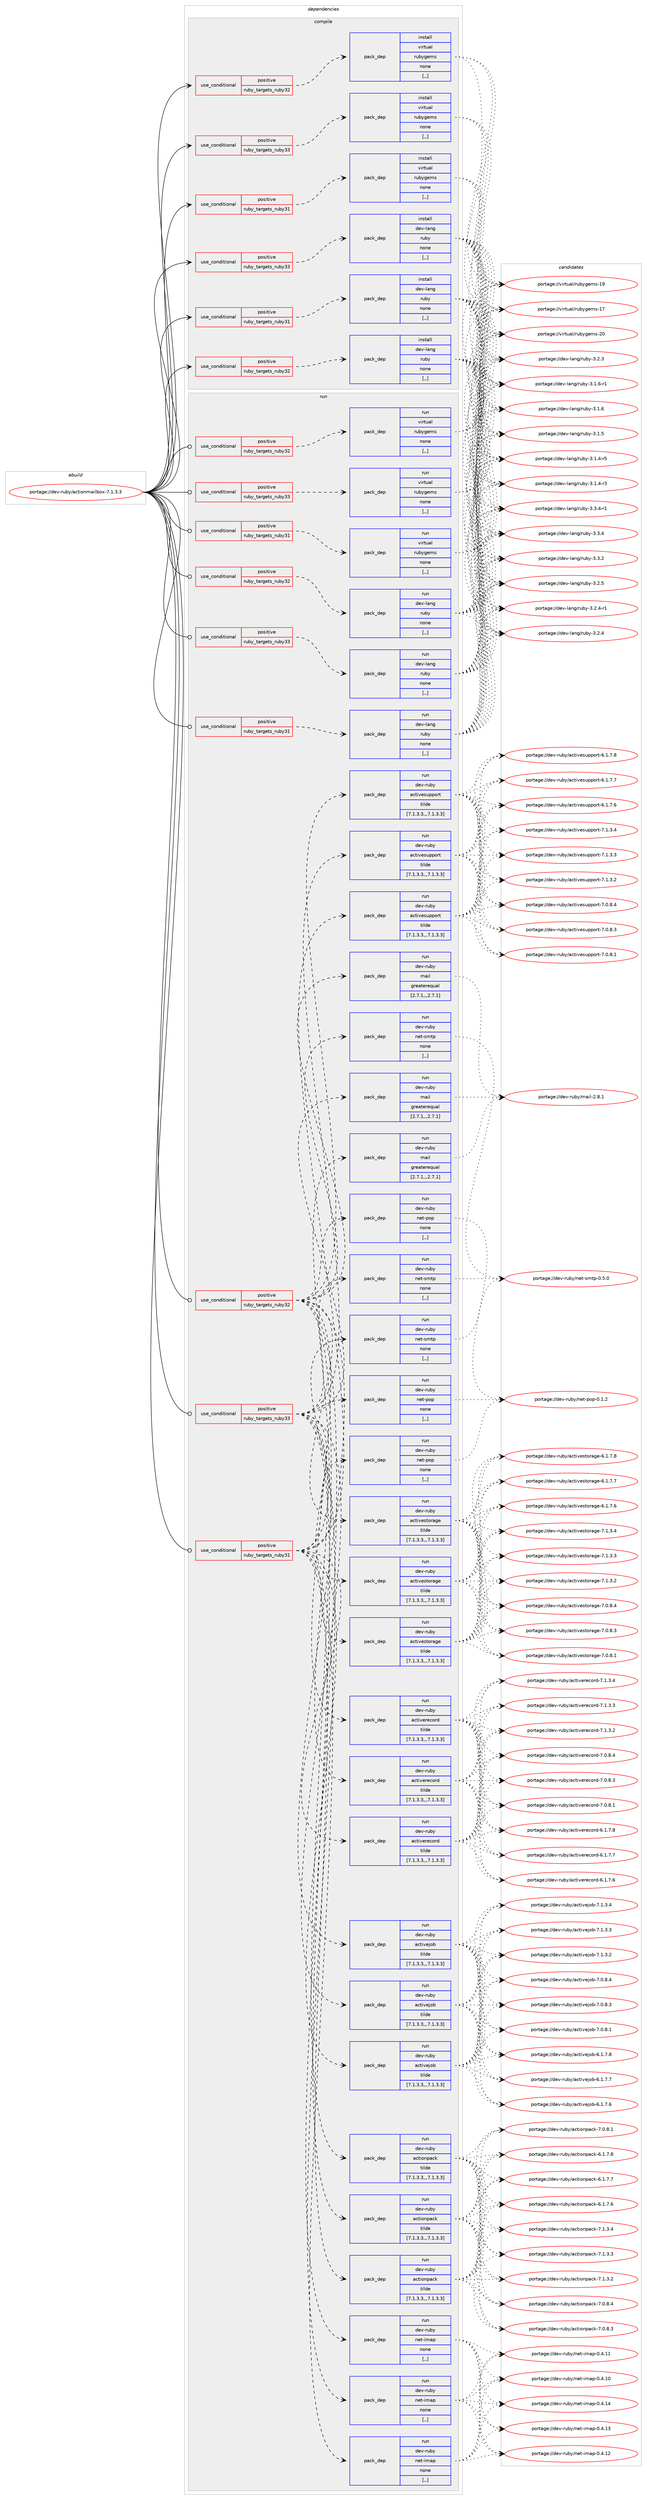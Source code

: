 digraph prolog {

# *************
# Graph options
# *************

newrank=true;
concentrate=true;
compound=true;
graph [rankdir=LR,fontname=Helvetica,fontsize=10,ranksep=1.5];#, ranksep=2.5, nodesep=0.2];
edge  [arrowhead=vee];
node  [fontname=Helvetica,fontsize=10];

# **********
# The ebuild
# **********

subgraph cluster_leftcol {
color=gray;
label=<<i>ebuild</i>>;
id [label="portage://dev-ruby/actionmailbox-7.1.3.3", color=red, width=4, href="../dev-ruby/actionmailbox-7.1.3.3.svg"];
}

# ****************
# The dependencies
# ****************

subgraph cluster_midcol {
color=gray;
label=<<i>dependencies</i>>;
subgraph cluster_compile {
fillcolor="#eeeeee";
style=filled;
label=<<i>compile</i>>;
subgraph cond42902 {
dependency172646 [label=<<TABLE BORDER="0" CELLBORDER="1" CELLSPACING="0" CELLPADDING="4"><TR><TD ROWSPAN="3" CELLPADDING="10">use_conditional</TD></TR><TR><TD>positive</TD></TR><TR><TD>ruby_targets_ruby31</TD></TR></TABLE>>, shape=none, color=red];
subgraph pack128471 {
dependency172647 [label=<<TABLE BORDER="0" CELLBORDER="1" CELLSPACING="0" CELLPADDING="4" WIDTH="220"><TR><TD ROWSPAN="6" CELLPADDING="30">pack_dep</TD></TR><TR><TD WIDTH="110">install</TD></TR><TR><TD>dev-lang</TD></TR><TR><TD>ruby</TD></TR><TR><TD>none</TD></TR><TR><TD>[,,]</TD></TR></TABLE>>, shape=none, color=blue];
}
dependency172646:e -> dependency172647:w [weight=20,style="dashed",arrowhead="vee"];
}
id:e -> dependency172646:w [weight=20,style="solid",arrowhead="vee"];
subgraph cond42903 {
dependency172648 [label=<<TABLE BORDER="0" CELLBORDER="1" CELLSPACING="0" CELLPADDING="4"><TR><TD ROWSPAN="3" CELLPADDING="10">use_conditional</TD></TR><TR><TD>positive</TD></TR><TR><TD>ruby_targets_ruby31</TD></TR></TABLE>>, shape=none, color=red];
subgraph pack128472 {
dependency172649 [label=<<TABLE BORDER="0" CELLBORDER="1" CELLSPACING="0" CELLPADDING="4" WIDTH="220"><TR><TD ROWSPAN="6" CELLPADDING="30">pack_dep</TD></TR><TR><TD WIDTH="110">install</TD></TR><TR><TD>virtual</TD></TR><TR><TD>rubygems</TD></TR><TR><TD>none</TD></TR><TR><TD>[,,]</TD></TR></TABLE>>, shape=none, color=blue];
}
dependency172648:e -> dependency172649:w [weight=20,style="dashed",arrowhead="vee"];
}
id:e -> dependency172648:w [weight=20,style="solid",arrowhead="vee"];
subgraph cond42904 {
dependency172650 [label=<<TABLE BORDER="0" CELLBORDER="1" CELLSPACING="0" CELLPADDING="4"><TR><TD ROWSPAN="3" CELLPADDING="10">use_conditional</TD></TR><TR><TD>positive</TD></TR><TR><TD>ruby_targets_ruby32</TD></TR></TABLE>>, shape=none, color=red];
subgraph pack128473 {
dependency172651 [label=<<TABLE BORDER="0" CELLBORDER="1" CELLSPACING="0" CELLPADDING="4" WIDTH="220"><TR><TD ROWSPAN="6" CELLPADDING="30">pack_dep</TD></TR><TR><TD WIDTH="110">install</TD></TR><TR><TD>dev-lang</TD></TR><TR><TD>ruby</TD></TR><TR><TD>none</TD></TR><TR><TD>[,,]</TD></TR></TABLE>>, shape=none, color=blue];
}
dependency172650:e -> dependency172651:w [weight=20,style="dashed",arrowhead="vee"];
}
id:e -> dependency172650:w [weight=20,style="solid",arrowhead="vee"];
subgraph cond42905 {
dependency172652 [label=<<TABLE BORDER="0" CELLBORDER="1" CELLSPACING="0" CELLPADDING="4"><TR><TD ROWSPAN="3" CELLPADDING="10">use_conditional</TD></TR><TR><TD>positive</TD></TR><TR><TD>ruby_targets_ruby32</TD></TR></TABLE>>, shape=none, color=red];
subgraph pack128474 {
dependency172653 [label=<<TABLE BORDER="0" CELLBORDER="1" CELLSPACING="0" CELLPADDING="4" WIDTH="220"><TR><TD ROWSPAN="6" CELLPADDING="30">pack_dep</TD></TR><TR><TD WIDTH="110">install</TD></TR><TR><TD>virtual</TD></TR><TR><TD>rubygems</TD></TR><TR><TD>none</TD></TR><TR><TD>[,,]</TD></TR></TABLE>>, shape=none, color=blue];
}
dependency172652:e -> dependency172653:w [weight=20,style="dashed",arrowhead="vee"];
}
id:e -> dependency172652:w [weight=20,style="solid",arrowhead="vee"];
subgraph cond42906 {
dependency172654 [label=<<TABLE BORDER="0" CELLBORDER="1" CELLSPACING="0" CELLPADDING="4"><TR><TD ROWSPAN="3" CELLPADDING="10">use_conditional</TD></TR><TR><TD>positive</TD></TR><TR><TD>ruby_targets_ruby33</TD></TR></TABLE>>, shape=none, color=red];
subgraph pack128475 {
dependency172655 [label=<<TABLE BORDER="0" CELLBORDER="1" CELLSPACING="0" CELLPADDING="4" WIDTH="220"><TR><TD ROWSPAN="6" CELLPADDING="30">pack_dep</TD></TR><TR><TD WIDTH="110">install</TD></TR><TR><TD>dev-lang</TD></TR><TR><TD>ruby</TD></TR><TR><TD>none</TD></TR><TR><TD>[,,]</TD></TR></TABLE>>, shape=none, color=blue];
}
dependency172654:e -> dependency172655:w [weight=20,style="dashed",arrowhead="vee"];
}
id:e -> dependency172654:w [weight=20,style="solid",arrowhead="vee"];
subgraph cond42907 {
dependency172656 [label=<<TABLE BORDER="0" CELLBORDER="1" CELLSPACING="0" CELLPADDING="4"><TR><TD ROWSPAN="3" CELLPADDING="10">use_conditional</TD></TR><TR><TD>positive</TD></TR><TR><TD>ruby_targets_ruby33</TD></TR></TABLE>>, shape=none, color=red];
subgraph pack128476 {
dependency172657 [label=<<TABLE BORDER="0" CELLBORDER="1" CELLSPACING="0" CELLPADDING="4" WIDTH="220"><TR><TD ROWSPAN="6" CELLPADDING="30">pack_dep</TD></TR><TR><TD WIDTH="110">install</TD></TR><TR><TD>virtual</TD></TR><TR><TD>rubygems</TD></TR><TR><TD>none</TD></TR><TR><TD>[,,]</TD></TR></TABLE>>, shape=none, color=blue];
}
dependency172656:e -> dependency172657:w [weight=20,style="dashed",arrowhead="vee"];
}
id:e -> dependency172656:w [weight=20,style="solid",arrowhead="vee"];
}
subgraph cluster_compileandrun {
fillcolor="#eeeeee";
style=filled;
label=<<i>compile and run</i>>;
}
subgraph cluster_run {
fillcolor="#eeeeee";
style=filled;
label=<<i>run</i>>;
subgraph cond42908 {
dependency172658 [label=<<TABLE BORDER="0" CELLBORDER="1" CELLSPACING="0" CELLPADDING="4"><TR><TD ROWSPAN="3" CELLPADDING="10">use_conditional</TD></TR><TR><TD>positive</TD></TR><TR><TD>ruby_targets_ruby31</TD></TR></TABLE>>, shape=none, color=red];
subgraph pack128477 {
dependency172659 [label=<<TABLE BORDER="0" CELLBORDER="1" CELLSPACING="0" CELLPADDING="4" WIDTH="220"><TR><TD ROWSPAN="6" CELLPADDING="30">pack_dep</TD></TR><TR><TD WIDTH="110">run</TD></TR><TR><TD>dev-lang</TD></TR><TR><TD>ruby</TD></TR><TR><TD>none</TD></TR><TR><TD>[,,]</TD></TR></TABLE>>, shape=none, color=blue];
}
dependency172658:e -> dependency172659:w [weight=20,style="dashed",arrowhead="vee"];
}
id:e -> dependency172658:w [weight=20,style="solid",arrowhead="odot"];
subgraph cond42909 {
dependency172660 [label=<<TABLE BORDER="0" CELLBORDER="1" CELLSPACING="0" CELLPADDING="4"><TR><TD ROWSPAN="3" CELLPADDING="10">use_conditional</TD></TR><TR><TD>positive</TD></TR><TR><TD>ruby_targets_ruby31</TD></TR></TABLE>>, shape=none, color=red];
subgraph pack128478 {
dependency172661 [label=<<TABLE BORDER="0" CELLBORDER="1" CELLSPACING="0" CELLPADDING="4" WIDTH="220"><TR><TD ROWSPAN="6" CELLPADDING="30">pack_dep</TD></TR><TR><TD WIDTH="110">run</TD></TR><TR><TD>dev-ruby</TD></TR><TR><TD>actionpack</TD></TR><TR><TD>tilde</TD></TR><TR><TD>[7.1.3.3,,,7.1.3.3]</TD></TR></TABLE>>, shape=none, color=blue];
}
dependency172660:e -> dependency172661:w [weight=20,style="dashed",arrowhead="vee"];
subgraph pack128479 {
dependency172662 [label=<<TABLE BORDER="0" CELLBORDER="1" CELLSPACING="0" CELLPADDING="4" WIDTH="220"><TR><TD ROWSPAN="6" CELLPADDING="30">pack_dep</TD></TR><TR><TD WIDTH="110">run</TD></TR><TR><TD>dev-ruby</TD></TR><TR><TD>activejob</TD></TR><TR><TD>tilde</TD></TR><TR><TD>[7.1.3.3,,,7.1.3.3]</TD></TR></TABLE>>, shape=none, color=blue];
}
dependency172660:e -> dependency172662:w [weight=20,style="dashed",arrowhead="vee"];
subgraph pack128480 {
dependency172663 [label=<<TABLE BORDER="0" CELLBORDER="1" CELLSPACING="0" CELLPADDING="4" WIDTH="220"><TR><TD ROWSPAN="6" CELLPADDING="30">pack_dep</TD></TR><TR><TD WIDTH="110">run</TD></TR><TR><TD>dev-ruby</TD></TR><TR><TD>activerecord</TD></TR><TR><TD>tilde</TD></TR><TR><TD>[7.1.3.3,,,7.1.3.3]</TD></TR></TABLE>>, shape=none, color=blue];
}
dependency172660:e -> dependency172663:w [weight=20,style="dashed",arrowhead="vee"];
subgraph pack128481 {
dependency172664 [label=<<TABLE BORDER="0" CELLBORDER="1" CELLSPACING="0" CELLPADDING="4" WIDTH="220"><TR><TD ROWSPAN="6" CELLPADDING="30">pack_dep</TD></TR><TR><TD WIDTH="110">run</TD></TR><TR><TD>dev-ruby</TD></TR><TR><TD>activestorage</TD></TR><TR><TD>tilde</TD></TR><TR><TD>[7.1.3.3,,,7.1.3.3]</TD></TR></TABLE>>, shape=none, color=blue];
}
dependency172660:e -> dependency172664:w [weight=20,style="dashed",arrowhead="vee"];
subgraph pack128482 {
dependency172665 [label=<<TABLE BORDER="0" CELLBORDER="1" CELLSPACING="0" CELLPADDING="4" WIDTH="220"><TR><TD ROWSPAN="6" CELLPADDING="30">pack_dep</TD></TR><TR><TD WIDTH="110">run</TD></TR><TR><TD>dev-ruby</TD></TR><TR><TD>activesupport</TD></TR><TR><TD>tilde</TD></TR><TR><TD>[7.1.3.3,,,7.1.3.3]</TD></TR></TABLE>>, shape=none, color=blue];
}
dependency172660:e -> dependency172665:w [weight=20,style="dashed",arrowhead="vee"];
subgraph pack128483 {
dependency172666 [label=<<TABLE BORDER="0" CELLBORDER="1" CELLSPACING="0" CELLPADDING="4" WIDTH="220"><TR><TD ROWSPAN="6" CELLPADDING="30">pack_dep</TD></TR><TR><TD WIDTH="110">run</TD></TR><TR><TD>dev-ruby</TD></TR><TR><TD>mail</TD></TR><TR><TD>greaterequal</TD></TR><TR><TD>[2.7.1,,,2.7.1]</TD></TR></TABLE>>, shape=none, color=blue];
}
dependency172660:e -> dependency172666:w [weight=20,style="dashed",arrowhead="vee"];
subgraph pack128484 {
dependency172667 [label=<<TABLE BORDER="0" CELLBORDER="1" CELLSPACING="0" CELLPADDING="4" WIDTH="220"><TR><TD ROWSPAN="6" CELLPADDING="30">pack_dep</TD></TR><TR><TD WIDTH="110">run</TD></TR><TR><TD>dev-ruby</TD></TR><TR><TD>net-imap</TD></TR><TR><TD>none</TD></TR><TR><TD>[,,]</TD></TR></TABLE>>, shape=none, color=blue];
}
dependency172660:e -> dependency172667:w [weight=20,style="dashed",arrowhead="vee"];
subgraph pack128485 {
dependency172668 [label=<<TABLE BORDER="0" CELLBORDER="1" CELLSPACING="0" CELLPADDING="4" WIDTH="220"><TR><TD ROWSPAN="6" CELLPADDING="30">pack_dep</TD></TR><TR><TD WIDTH="110">run</TD></TR><TR><TD>dev-ruby</TD></TR><TR><TD>net-pop</TD></TR><TR><TD>none</TD></TR><TR><TD>[,,]</TD></TR></TABLE>>, shape=none, color=blue];
}
dependency172660:e -> dependency172668:w [weight=20,style="dashed",arrowhead="vee"];
subgraph pack128486 {
dependency172669 [label=<<TABLE BORDER="0" CELLBORDER="1" CELLSPACING="0" CELLPADDING="4" WIDTH="220"><TR><TD ROWSPAN="6" CELLPADDING="30">pack_dep</TD></TR><TR><TD WIDTH="110">run</TD></TR><TR><TD>dev-ruby</TD></TR><TR><TD>net-smtp</TD></TR><TR><TD>none</TD></TR><TR><TD>[,,]</TD></TR></TABLE>>, shape=none, color=blue];
}
dependency172660:e -> dependency172669:w [weight=20,style="dashed",arrowhead="vee"];
}
id:e -> dependency172660:w [weight=20,style="solid",arrowhead="odot"];
subgraph cond42910 {
dependency172670 [label=<<TABLE BORDER="0" CELLBORDER="1" CELLSPACING="0" CELLPADDING="4"><TR><TD ROWSPAN="3" CELLPADDING="10">use_conditional</TD></TR><TR><TD>positive</TD></TR><TR><TD>ruby_targets_ruby31</TD></TR></TABLE>>, shape=none, color=red];
subgraph pack128487 {
dependency172671 [label=<<TABLE BORDER="0" CELLBORDER="1" CELLSPACING="0" CELLPADDING="4" WIDTH="220"><TR><TD ROWSPAN="6" CELLPADDING="30">pack_dep</TD></TR><TR><TD WIDTH="110">run</TD></TR><TR><TD>virtual</TD></TR><TR><TD>rubygems</TD></TR><TR><TD>none</TD></TR><TR><TD>[,,]</TD></TR></TABLE>>, shape=none, color=blue];
}
dependency172670:e -> dependency172671:w [weight=20,style="dashed",arrowhead="vee"];
}
id:e -> dependency172670:w [weight=20,style="solid",arrowhead="odot"];
subgraph cond42911 {
dependency172672 [label=<<TABLE BORDER="0" CELLBORDER="1" CELLSPACING="0" CELLPADDING="4"><TR><TD ROWSPAN="3" CELLPADDING="10">use_conditional</TD></TR><TR><TD>positive</TD></TR><TR><TD>ruby_targets_ruby32</TD></TR></TABLE>>, shape=none, color=red];
subgraph pack128488 {
dependency172673 [label=<<TABLE BORDER="0" CELLBORDER="1" CELLSPACING="0" CELLPADDING="4" WIDTH="220"><TR><TD ROWSPAN="6" CELLPADDING="30">pack_dep</TD></TR><TR><TD WIDTH="110">run</TD></TR><TR><TD>dev-lang</TD></TR><TR><TD>ruby</TD></TR><TR><TD>none</TD></TR><TR><TD>[,,]</TD></TR></TABLE>>, shape=none, color=blue];
}
dependency172672:e -> dependency172673:w [weight=20,style="dashed",arrowhead="vee"];
}
id:e -> dependency172672:w [weight=20,style="solid",arrowhead="odot"];
subgraph cond42912 {
dependency172674 [label=<<TABLE BORDER="0" CELLBORDER="1" CELLSPACING="0" CELLPADDING="4"><TR><TD ROWSPAN="3" CELLPADDING="10">use_conditional</TD></TR><TR><TD>positive</TD></TR><TR><TD>ruby_targets_ruby32</TD></TR></TABLE>>, shape=none, color=red];
subgraph pack128489 {
dependency172675 [label=<<TABLE BORDER="0" CELLBORDER="1" CELLSPACING="0" CELLPADDING="4" WIDTH="220"><TR><TD ROWSPAN="6" CELLPADDING="30">pack_dep</TD></TR><TR><TD WIDTH="110">run</TD></TR><TR><TD>dev-ruby</TD></TR><TR><TD>actionpack</TD></TR><TR><TD>tilde</TD></TR><TR><TD>[7.1.3.3,,,7.1.3.3]</TD></TR></TABLE>>, shape=none, color=blue];
}
dependency172674:e -> dependency172675:w [weight=20,style="dashed",arrowhead="vee"];
subgraph pack128490 {
dependency172676 [label=<<TABLE BORDER="0" CELLBORDER="1" CELLSPACING="0" CELLPADDING="4" WIDTH="220"><TR><TD ROWSPAN="6" CELLPADDING="30">pack_dep</TD></TR><TR><TD WIDTH="110">run</TD></TR><TR><TD>dev-ruby</TD></TR><TR><TD>activejob</TD></TR><TR><TD>tilde</TD></TR><TR><TD>[7.1.3.3,,,7.1.3.3]</TD></TR></TABLE>>, shape=none, color=blue];
}
dependency172674:e -> dependency172676:w [weight=20,style="dashed",arrowhead="vee"];
subgraph pack128491 {
dependency172677 [label=<<TABLE BORDER="0" CELLBORDER="1" CELLSPACING="0" CELLPADDING="4" WIDTH="220"><TR><TD ROWSPAN="6" CELLPADDING="30">pack_dep</TD></TR><TR><TD WIDTH="110">run</TD></TR><TR><TD>dev-ruby</TD></TR><TR><TD>activerecord</TD></TR><TR><TD>tilde</TD></TR><TR><TD>[7.1.3.3,,,7.1.3.3]</TD></TR></TABLE>>, shape=none, color=blue];
}
dependency172674:e -> dependency172677:w [weight=20,style="dashed",arrowhead="vee"];
subgraph pack128492 {
dependency172678 [label=<<TABLE BORDER="0" CELLBORDER="1" CELLSPACING="0" CELLPADDING="4" WIDTH="220"><TR><TD ROWSPAN="6" CELLPADDING="30">pack_dep</TD></TR><TR><TD WIDTH="110">run</TD></TR><TR><TD>dev-ruby</TD></TR><TR><TD>activestorage</TD></TR><TR><TD>tilde</TD></TR><TR><TD>[7.1.3.3,,,7.1.3.3]</TD></TR></TABLE>>, shape=none, color=blue];
}
dependency172674:e -> dependency172678:w [weight=20,style="dashed",arrowhead="vee"];
subgraph pack128493 {
dependency172679 [label=<<TABLE BORDER="0" CELLBORDER="1" CELLSPACING="0" CELLPADDING="4" WIDTH="220"><TR><TD ROWSPAN="6" CELLPADDING="30">pack_dep</TD></TR><TR><TD WIDTH="110">run</TD></TR><TR><TD>dev-ruby</TD></TR><TR><TD>activesupport</TD></TR><TR><TD>tilde</TD></TR><TR><TD>[7.1.3.3,,,7.1.3.3]</TD></TR></TABLE>>, shape=none, color=blue];
}
dependency172674:e -> dependency172679:w [weight=20,style="dashed",arrowhead="vee"];
subgraph pack128494 {
dependency172680 [label=<<TABLE BORDER="0" CELLBORDER="1" CELLSPACING="0" CELLPADDING="4" WIDTH="220"><TR><TD ROWSPAN="6" CELLPADDING="30">pack_dep</TD></TR><TR><TD WIDTH="110">run</TD></TR><TR><TD>dev-ruby</TD></TR><TR><TD>mail</TD></TR><TR><TD>greaterequal</TD></TR><TR><TD>[2.7.1,,,2.7.1]</TD></TR></TABLE>>, shape=none, color=blue];
}
dependency172674:e -> dependency172680:w [weight=20,style="dashed",arrowhead="vee"];
subgraph pack128495 {
dependency172681 [label=<<TABLE BORDER="0" CELLBORDER="1" CELLSPACING="0" CELLPADDING="4" WIDTH="220"><TR><TD ROWSPAN="6" CELLPADDING="30">pack_dep</TD></TR><TR><TD WIDTH="110">run</TD></TR><TR><TD>dev-ruby</TD></TR><TR><TD>net-imap</TD></TR><TR><TD>none</TD></TR><TR><TD>[,,]</TD></TR></TABLE>>, shape=none, color=blue];
}
dependency172674:e -> dependency172681:w [weight=20,style="dashed",arrowhead="vee"];
subgraph pack128496 {
dependency172682 [label=<<TABLE BORDER="0" CELLBORDER="1" CELLSPACING="0" CELLPADDING="4" WIDTH="220"><TR><TD ROWSPAN="6" CELLPADDING="30">pack_dep</TD></TR><TR><TD WIDTH="110">run</TD></TR><TR><TD>dev-ruby</TD></TR><TR><TD>net-pop</TD></TR><TR><TD>none</TD></TR><TR><TD>[,,]</TD></TR></TABLE>>, shape=none, color=blue];
}
dependency172674:e -> dependency172682:w [weight=20,style="dashed",arrowhead="vee"];
subgraph pack128497 {
dependency172683 [label=<<TABLE BORDER="0" CELLBORDER="1" CELLSPACING="0" CELLPADDING="4" WIDTH="220"><TR><TD ROWSPAN="6" CELLPADDING="30">pack_dep</TD></TR><TR><TD WIDTH="110">run</TD></TR><TR><TD>dev-ruby</TD></TR><TR><TD>net-smtp</TD></TR><TR><TD>none</TD></TR><TR><TD>[,,]</TD></TR></TABLE>>, shape=none, color=blue];
}
dependency172674:e -> dependency172683:w [weight=20,style="dashed",arrowhead="vee"];
}
id:e -> dependency172674:w [weight=20,style="solid",arrowhead="odot"];
subgraph cond42913 {
dependency172684 [label=<<TABLE BORDER="0" CELLBORDER="1" CELLSPACING="0" CELLPADDING="4"><TR><TD ROWSPAN="3" CELLPADDING="10">use_conditional</TD></TR><TR><TD>positive</TD></TR><TR><TD>ruby_targets_ruby32</TD></TR></TABLE>>, shape=none, color=red];
subgraph pack128498 {
dependency172685 [label=<<TABLE BORDER="0" CELLBORDER="1" CELLSPACING="0" CELLPADDING="4" WIDTH="220"><TR><TD ROWSPAN="6" CELLPADDING="30">pack_dep</TD></TR><TR><TD WIDTH="110">run</TD></TR><TR><TD>virtual</TD></TR><TR><TD>rubygems</TD></TR><TR><TD>none</TD></TR><TR><TD>[,,]</TD></TR></TABLE>>, shape=none, color=blue];
}
dependency172684:e -> dependency172685:w [weight=20,style="dashed",arrowhead="vee"];
}
id:e -> dependency172684:w [weight=20,style="solid",arrowhead="odot"];
subgraph cond42914 {
dependency172686 [label=<<TABLE BORDER="0" CELLBORDER="1" CELLSPACING="0" CELLPADDING="4"><TR><TD ROWSPAN="3" CELLPADDING="10">use_conditional</TD></TR><TR><TD>positive</TD></TR><TR><TD>ruby_targets_ruby33</TD></TR></TABLE>>, shape=none, color=red];
subgraph pack128499 {
dependency172687 [label=<<TABLE BORDER="0" CELLBORDER="1" CELLSPACING="0" CELLPADDING="4" WIDTH="220"><TR><TD ROWSPAN="6" CELLPADDING="30">pack_dep</TD></TR><TR><TD WIDTH="110">run</TD></TR><TR><TD>dev-lang</TD></TR><TR><TD>ruby</TD></TR><TR><TD>none</TD></TR><TR><TD>[,,]</TD></TR></TABLE>>, shape=none, color=blue];
}
dependency172686:e -> dependency172687:w [weight=20,style="dashed",arrowhead="vee"];
}
id:e -> dependency172686:w [weight=20,style="solid",arrowhead="odot"];
subgraph cond42915 {
dependency172688 [label=<<TABLE BORDER="0" CELLBORDER="1" CELLSPACING="0" CELLPADDING="4"><TR><TD ROWSPAN="3" CELLPADDING="10">use_conditional</TD></TR><TR><TD>positive</TD></TR><TR><TD>ruby_targets_ruby33</TD></TR></TABLE>>, shape=none, color=red];
subgraph pack128500 {
dependency172689 [label=<<TABLE BORDER="0" CELLBORDER="1" CELLSPACING="0" CELLPADDING="4" WIDTH="220"><TR><TD ROWSPAN="6" CELLPADDING="30">pack_dep</TD></TR><TR><TD WIDTH="110">run</TD></TR><TR><TD>dev-ruby</TD></TR><TR><TD>actionpack</TD></TR><TR><TD>tilde</TD></TR><TR><TD>[7.1.3.3,,,7.1.3.3]</TD></TR></TABLE>>, shape=none, color=blue];
}
dependency172688:e -> dependency172689:w [weight=20,style="dashed",arrowhead="vee"];
subgraph pack128501 {
dependency172690 [label=<<TABLE BORDER="0" CELLBORDER="1" CELLSPACING="0" CELLPADDING="4" WIDTH="220"><TR><TD ROWSPAN="6" CELLPADDING="30">pack_dep</TD></TR><TR><TD WIDTH="110">run</TD></TR><TR><TD>dev-ruby</TD></TR><TR><TD>activejob</TD></TR><TR><TD>tilde</TD></TR><TR><TD>[7.1.3.3,,,7.1.3.3]</TD></TR></TABLE>>, shape=none, color=blue];
}
dependency172688:e -> dependency172690:w [weight=20,style="dashed",arrowhead="vee"];
subgraph pack128502 {
dependency172691 [label=<<TABLE BORDER="0" CELLBORDER="1" CELLSPACING="0" CELLPADDING="4" WIDTH="220"><TR><TD ROWSPAN="6" CELLPADDING="30">pack_dep</TD></TR><TR><TD WIDTH="110">run</TD></TR><TR><TD>dev-ruby</TD></TR><TR><TD>activerecord</TD></TR><TR><TD>tilde</TD></TR><TR><TD>[7.1.3.3,,,7.1.3.3]</TD></TR></TABLE>>, shape=none, color=blue];
}
dependency172688:e -> dependency172691:w [weight=20,style="dashed",arrowhead="vee"];
subgraph pack128503 {
dependency172692 [label=<<TABLE BORDER="0" CELLBORDER="1" CELLSPACING="0" CELLPADDING="4" WIDTH="220"><TR><TD ROWSPAN="6" CELLPADDING="30">pack_dep</TD></TR><TR><TD WIDTH="110">run</TD></TR><TR><TD>dev-ruby</TD></TR><TR><TD>activestorage</TD></TR><TR><TD>tilde</TD></TR><TR><TD>[7.1.3.3,,,7.1.3.3]</TD></TR></TABLE>>, shape=none, color=blue];
}
dependency172688:e -> dependency172692:w [weight=20,style="dashed",arrowhead="vee"];
subgraph pack128504 {
dependency172693 [label=<<TABLE BORDER="0" CELLBORDER="1" CELLSPACING="0" CELLPADDING="4" WIDTH="220"><TR><TD ROWSPAN="6" CELLPADDING="30">pack_dep</TD></TR><TR><TD WIDTH="110">run</TD></TR><TR><TD>dev-ruby</TD></TR><TR><TD>activesupport</TD></TR><TR><TD>tilde</TD></TR><TR><TD>[7.1.3.3,,,7.1.3.3]</TD></TR></TABLE>>, shape=none, color=blue];
}
dependency172688:e -> dependency172693:w [weight=20,style="dashed",arrowhead="vee"];
subgraph pack128505 {
dependency172694 [label=<<TABLE BORDER="0" CELLBORDER="1" CELLSPACING="0" CELLPADDING="4" WIDTH="220"><TR><TD ROWSPAN="6" CELLPADDING="30">pack_dep</TD></TR><TR><TD WIDTH="110">run</TD></TR><TR><TD>dev-ruby</TD></TR><TR><TD>mail</TD></TR><TR><TD>greaterequal</TD></TR><TR><TD>[2.7.1,,,2.7.1]</TD></TR></TABLE>>, shape=none, color=blue];
}
dependency172688:e -> dependency172694:w [weight=20,style="dashed",arrowhead="vee"];
subgraph pack128506 {
dependency172695 [label=<<TABLE BORDER="0" CELLBORDER="1" CELLSPACING="0" CELLPADDING="4" WIDTH="220"><TR><TD ROWSPAN="6" CELLPADDING="30">pack_dep</TD></TR><TR><TD WIDTH="110">run</TD></TR><TR><TD>dev-ruby</TD></TR><TR><TD>net-imap</TD></TR><TR><TD>none</TD></TR><TR><TD>[,,]</TD></TR></TABLE>>, shape=none, color=blue];
}
dependency172688:e -> dependency172695:w [weight=20,style="dashed",arrowhead="vee"];
subgraph pack128507 {
dependency172696 [label=<<TABLE BORDER="0" CELLBORDER="1" CELLSPACING="0" CELLPADDING="4" WIDTH="220"><TR><TD ROWSPAN="6" CELLPADDING="30">pack_dep</TD></TR><TR><TD WIDTH="110">run</TD></TR><TR><TD>dev-ruby</TD></TR><TR><TD>net-pop</TD></TR><TR><TD>none</TD></TR><TR><TD>[,,]</TD></TR></TABLE>>, shape=none, color=blue];
}
dependency172688:e -> dependency172696:w [weight=20,style="dashed",arrowhead="vee"];
subgraph pack128508 {
dependency172697 [label=<<TABLE BORDER="0" CELLBORDER="1" CELLSPACING="0" CELLPADDING="4" WIDTH="220"><TR><TD ROWSPAN="6" CELLPADDING="30">pack_dep</TD></TR><TR><TD WIDTH="110">run</TD></TR><TR><TD>dev-ruby</TD></TR><TR><TD>net-smtp</TD></TR><TR><TD>none</TD></TR><TR><TD>[,,]</TD></TR></TABLE>>, shape=none, color=blue];
}
dependency172688:e -> dependency172697:w [weight=20,style="dashed",arrowhead="vee"];
}
id:e -> dependency172688:w [weight=20,style="solid",arrowhead="odot"];
subgraph cond42916 {
dependency172698 [label=<<TABLE BORDER="0" CELLBORDER="1" CELLSPACING="0" CELLPADDING="4"><TR><TD ROWSPAN="3" CELLPADDING="10">use_conditional</TD></TR><TR><TD>positive</TD></TR><TR><TD>ruby_targets_ruby33</TD></TR></TABLE>>, shape=none, color=red];
subgraph pack128509 {
dependency172699 [label=<<TABLE BORDER="0" CELLBORDER="1" CELLSPACING="0" CELLPADDING="4" WIDTH="220"><TR><TD ROWSPAN="6" CELLPADDING="30">pack_dep</TD></TR><TR><TD WIDTH="110">run</TD></TR><TR><TD>virtual</TD></TR><TR><TD>rubygems</TD></TR><TR><TD>none</TD></TR><TR><TD>[,,]</TD></TR></TABLE>>, shape=none, color=blue];
}
dependency172698:e -> dependency172699:w [weight=20,style="dashed",arrowhead="vee"];
}
id:e -> dependency172698:w [weight=20,style="solid",arrowhead="odot"];
}
}

# **************
# The candidates
# **************

subgraph cluster_choices {
rank=same;
color=gray;
label=<<i>candidates</i>>;

subgraph choice128471 {
color=black;
nodesep=1;
choice100101118451089711010347114117981214551465146524511449 [label="portage://dev-lang/ruby-3.3.4-r1", color=red, width=4,href="../dev-lang/ruby-3.3.4-r1.svg"];
choice10010111845108971101034711411798121455146514652 [label="portage://dev-lang/ruby-3.3.4", color=red, width=4,href="../dev-lang/ruby-3.3.4.svg"];
choice10010111845108971101034711411798121455146514650 [label="portage://dev-lang/ruby-3.3.2", color=red, width=4,href="../dev-lang/ruby-3.3.2.svg"];
choice10010111845108971101034711411798121455146504653 [label="portage://dev-lang/ruby-3.2.5", color=red, width=4,href="../dev-lang/ruby-3.2.5.svg"];
choice100101118451089711010347114117981214551465046524511449 [label="portage://dev-lang/ruby-3.2.4-r1", color=red, width=4,href="../dev-lang/ruby-3.2.4-r1.svg"];
choice10010111845108971101034711411798121455146504652 [label="portage://dev-lang/ruby-3.2.4", color=red, width=4,href="../dev-lang/ruby-3.2.4.svg"];
choice10010111845108971101034711411798121455146504651 [label="portage://dev-lang/ruby-3.2.3", color=red, width=4,href="../dev-lang/ruby-3.2.3.svg"];
choice100101118451089711010347114117981214551464946544511449 [label="portage://dev-lang/ruby-3.1.6-r1", color=red, width=4,href="../dev-lang/ruby-3.1.6-r1.svg"];
choice10010111845108971101034711411798121455146494654 [label="portage://dev-lang/ruby-3.1.6", color=red, width=4,href="../dev-lang/ruby-3.1.6.svg"];
choice10010111845108971101034711411798121455146494653 [label="portage://dev-lang/ruby-3.1.5", color=red, width=4,href="../dev-lang/ruby-3.1.5.svg"];
choice100101118451089711010347114117981214551464946524511453 [label="portage://dev-lang/ruby-3.1.4-r5", color=red, width=4,href="../dev-lang/ruby-3.1.4-r5.svg"];
choice100101118451089711010347114117981214551464946524511451 [label="portage://dev-lang/ruby-3.1.4-r3", color=red, width=4,href="../dev-lang/ruby-3.1.4-r3.svg"];
dependency172647:e -> choice100101118451089711010347114117981214551465146524511449:w [style=dotted,weight="100"];
dependency172647:e -> choice10010111845108971101034711411798121455146514652:w [style=dotted,weight="100"];
dependency172647:e -> choice10010111845108971101034711411798121455146514650:w [style=dotted,weight="100"];
dependency172647:e -> choice10010111845108971101034711411798121455146504653:w [style=dotted,weight="100"];
dependency172647:e -> choice100101118451089711010347114117981214551465046524511449:w [style=dotted,weight="100"];
dependency172647:e -> choice10010111845108971101034711411798121455146504652:w [style=dotted,weight="100"];
dependency172647:e -> choice10010111845108971101034711411798121455146504651:w [style=dotted,weight="100"];
dependency172647:e -> choice100101118451089711010347114117981214551464946544511449:w [style=dotted,weight="100"];
dependency172647:e -> choice10010111845108971101034711411798121455146494654:w [style=dotted,weight="100"];
dependency172647:e -> choice10010111845108971101034711411798121455146494653:w [style=dotted,weight="100"];
dependency172647:e -> choice100101118451089711010347114117981214551464946524511453:w [style=dotted,weight="100"];
dependency172647:e -> choice100101118451089711010347114117981214551464946524511451:w [style=dotted,weight="100"];
}
subgraph choice128472 {
color=black;
nodesep=1;
choice118105114116117971084711411798121103101109115455048 [label="portage://virtual/rubygems-20", color=red, width=4,href="../virtual/rubygems-20.svg"];
choice118105114116117971084711411798121103101109115454957 [label="portage://virtual/rubygems-19", color=red, width=4,href="../virtual/rubygems-19.svg"];
choice118105114116117971084711411798121103101109115454955 [label="portage://virtual/rubygems-17", color=red, width=4,href="../virtual/rubygems-17.svg"];
dependency172649:e -> choice118105114116117971084711411798121103101109115455048:w [style=dotted,weight="100"];
dependency172649:e -> choice118105114116117971084711411798121103101109115454957:w [style=dotted,weight="100"];
dependency172649:e -> choice118105114116117971084711411798121103101109115454955:w [style=dotted,weight="100"];
}
subgraph choice128473 {
color=black;
nodesep=1;
choice100101118451089711010347114117981214551465146524511449 [label="portage://dev-lang/ruby-3.3.4-r1", color=red, width=4,href="../dev-lang/ruby-3.3.4-r1.svg"];
choice10010111845108971101034711411798121455146514652 [label="portage://dev-lang/ruby-3.3.4", color=red, width=4,href="../dev-lang/ruby-3.3.4.svg"];
choice10010111845108971101034711411798121455146514650 [label="portage://dev-lang/ruby-3.3.2", color=red, width=4,href="../dev-lang/ruby-3.3.2.svg"];
choice10010111845108971101034711411798121455146504653 [label="portage://dev-lang/ruby-3.2.5", color=red, width=4,href="../dev-lang/ruby-3.2.5.svg"];
choice100101118451089711010347114117981214551465046524511449 [label="portage://dev-lang/ruby-3.2.4-r1", color=red, width=4,href="../dev-lang/ruby-3.2.4-r1.svg"];
choice10010111845108971101034711411798121455146504652 [label="portage://dev-lang/ruby-3.2.4", color=red, width=4,href="../dev-lang/ruby-3.2.4.svg"];
choice10010111845108971101034711411798121455146504651 [label="portage://dev-lang/ruby-3.2.3", color=red, width=4,href="../dev-lang/ruby-3.2.3.svg"];
choice100101118451089711010347114117981214551464946544511449 [label="portage://dev-lang/ruby-3.1.6-r1", color=red, width=4,href="../dev-lang/ruby-3.1.6-r1.svg"];
choice10010111845108971101034711411798121455146494654 [label="portage://dev-lang/ruby-3.1.6", color=red, width=4,href="../dev-lang/ruby-3.1.6.svg"];
choice10010111845108971101034711411798121455146494653 [label="portage://dev-lang/ruby-3.1.5", color=red, width=4,href="../dev-lang/ruby-3.1.5.svg"];
choice100101118451089711010347114117981214551464946524511453 [label="portage://dev-lang/ruby-3.1.4-r5", color=red, width=4,href="../dev-lang/ruby-3.1.4-r5.svg"];
choice100101118451089711010347114117981214551464946524511451 [label="portage://dev-lang/ruby-3.1.4-r3", color=red, width=4,href="../dev-lang/ruby-3.1.4-r3.svg"];
dependency172651:e -> choice100101118451089711010347114117981214551465146524511449:w [style=dotted,weight="100"];
dependency172651:e -> choice10010111845108971101034711411798121455146514652:w [style=dotted,weight="100"];
dependency172651:e -> choice10010111845108971101034711411798121455146514650:w [style=dotted,weight="100"];
dependency172651:e -> choice10010111845108971101034711411798121455146504653:w [style=dotted,weight="100"];
dependency172651:e -> choice100101118451089711010347114117981214551465046524511449:w [style=dotted,weight="100"];
dependency172651:e -> choice10010111845108971101034711411798121455146504652:w [style=dotted,weight="100"];
dependency172651:e -> choice10010111845108971101034711411798121455146504651:w [style=dotted,weight="100"];
dependency172651:e -> choice100101118451089711010347114117981214551464946544511449:w [style=dotted,weight="100"];
dependency172651:e -> choice10010111845108971101034711411798121455146494654:w [style=dotted,weight="100"];
dependency172651:e -> choice10010111845108971101034711411798121455146494653:w [style=dotted,weight="100"];
dependency172651:e -> choice100101118451089711010347114117981214551464946524511453:w [style=dotted,weight="100"];
dependency172651:e -> choice100101118451089711010347114117981214551464946524511451:w [style=dotted,weight="100"];
}
subgraph choice128474 {
color=black;
nodesep=1;
choice118105114116117971084711411798121103101109115455048 [label="portage://virtual/rubygems-20", color=red, width=4,href="../virtual/rubygems-20.svg"];
choice118105114116117971084711411798121103101109115454957 [label="portage://virtual/rubygems-19", color=red, width=4,href="../virtual/rubygems-19.svg"];
choice118105114116117971084711411798121103101109115454955 [label="portage://virtual/rubygems-17", color=red, width=4,href="../virtual/rubygems-17.svg"];
dependency172653:e -> choice118105114116117971084711411798121103101109115455048:w [style=dotted,weight="100"];
dependency172653:e -> choice118105114116117971084711411798121103101109115454957:w [style=dotted,weight="100"];
dependency172653:e -> choice118105114116117971084711411798121103101109115454955:w [style=dotted,weight="100"];
}
subgraph choice128475 {
color=black;
nodesep=1;
choice100101118451089711010347114117981214551465146524511449 [label="portage://dev-lang/ruby-3.3.4-r1", color=red, width=4,href="../dev-lang/ruby-3.3.4-r1.svg"];
choice10010111845108971101034711411798121455146514652 [label="portage://dev-lang/ruby-3.3.4", color=red, width=4,href="../dev-lang/ruby-3.3.4.svg"];
choice10010111845108971101034711411798121455146514650 [label="portage://dev-lang/ruby-3.3.2", color=red, width=4,href="../dev-lang/ruby-3.3.2.svg"];
choice10010111845108971101034711411798121455146504653 [label="portage://dev-lang/ruby-3.2.5", color=red, width=4,href="../dev-lang/ruby-3.2.5.svg"];
choice100101118451089711010347114117981214551465046524511449 [label="portage://dev-lang/ruby-3.2.4-r1", color=red, width=4,href="../dev-lang/ruby-3.2.4-r1.svg"];
choice10010111845108971101034711411798121455146504652 [label="portage://dev-lang/ruby-3.2.4", color=red, width=4,href="../dev-lang/ruby-3.2.4.svg"];
choice10010111845108971101034711411798121455146504651 [label="portage://dev-lang/ruby-3.2.3", color=red, width=4,href="../dev-lang/ruby-3.2.3.svg"];
choice100101118451089711010347114117981214551464946544511449 [label="portage://dev-lang/ruby-3.1.6-r1", color=red, width=4,href="../dev-lang/ruby-3.1.6-r1.svg"];
choice10010111845108971101034711411798121455146494654 [label="portage://dev-lang/ruby-3.1.6", color=red, width=4,href="../dev-lang/ruby-3.1.6.svg"];
choice10010111845108971101034711411798121455146494653 [label="portage://dev-lang/ruby-3.1.5", color=red, width=4,href="../dev-lang/ruby-3.1.5.svg"];
choice100101118451089711010347114117981214551464946524511453 [label="portage://dev-lang/ruby-3.1.4-r5", color=red, width=4,href="../dev-lang/ruby-3.1.4-r5.svg"];
choice100101118451089711010347114117981214551464946524511451 [label="portage://dev-lang/ruby-3.1.4-r3", color=red, width=4,href="../dev-lang/ruby-3.1.4-r3.svg"];
dependency172655:e -> choice100101118451089711010347114117981214551465146524511449:w [style=dotted,weight="100"];
dependency172655:e -> choice10010111845108971101034711411798121455146514652:w [style=dotted,weight="100"];
dependency172655:e -> choice10010111845108971101034711411798121455146514650:w [style=dotted,weight="100"];
dependency172655:e -> choice10010111845108971101034711411798121455146504653:w [style=dotted,weight="100"];
dependency172655:e -> choice100101118451089711010347114117981214551465046524511449:w [style=dotted,weight="100"];
dependency172655:e -> choice10010111845108971101034711411798121455146504652:w [style=dotted,weight="100"];
dependency172655:e -> choice10010111845108971101034711411798121455146504651:w [style=dotted,weight="100"];
dependency172655:e -> choice100101118451089711010347114117981214551464946544511449:w [style=dotted,weight="100"];
dependency172655:e -> choice10010111845108971101034711411798121455146494654:w [style=dotted,weight="100"];
dependency172655:e -> choice10010111845108971101034711411798121455146494653:w [style=dotted,weight="100"];
dependency172655:e -> choice100101118451089711010347114117981214551464946524511453:w [style=dotted,weight="100"];
dependency172655:e -> choice100101118451089711010347114117981214551464946524511451:w [style=dotted,weight="100"];
}
subgraph choice128476 {
color=black;
nodesep=1;
choice118105114116117971084711411798121103101109115455048 [label="portage://virtual/rubygems-20", color=red, width=4,href="../virtual/rubygems-20.svg"];
choice118105114116117971084711411798121103101109115454957 [label="portage://virtual/rubygems-19", color=red, width=4,href="../virtual/rubygems-19.svg"];
choice118105114116117971084711411798121103101109115454955 [label="portage://virtual/rubygems-17", color=red, width=4,href="../virtual/rubygems-17.svg"];
dependency172657:e -> choice118105114116117971084711411798121103101109115455048:w [style=dotted,weight="100"];
dependency172657:e -> choice118105114116117971084711411798121103101109115454957:w [style=dotted,weight="100"];
dependency172657:e -> choice118105114116117971084711411798121103101109115454955:w [style=dotted,weight="100"];
}
subgraph choice128477 {
color=black;
nodesep=1;
choice100101118451089711010347114117981214551465146524511449 [label="portage://dev-lang/ruby-3.3.4-r1", color=red, width=4,href="../dev-lang/ruby-3.3.4-r1.svg"];
choice10010111845108971101034711411798121455146514652 [label="portage://dev-lang/ruby-3.3.4", color=red, width=4,href="../dev-lang/ruby-3.3.4.svg"];
choice10010111845108971101034711411798121455146514650 [label="portage://dev-lang/ruby-3.3.2", color=red, width=4,href="../dev-lang/ruby-3.3.2.svg"];
choice10010111845108971101034711411798121455146504653 [label="portage://dev-lang/ruby-3.2.5", color=red, width=4,href="../dev-lang/ruby-3.2.5.svg"];
choice100101118451089711010347114117981214551465046524511449 [label="portage://dev-lang/ruby-3.2.4-r1", color=red, width=4,href="../dev-lang/ruby-3.2.4-r1.svg"];
choice10010111845108971101034711411798121455146504652 [label="portage://dev-lang/ruby-3.2.4", color=red, width=4,href="../dev-lang/ruby-3.2.4.svg"];
choice10010111845108971101034711411798121455146504651 [label="portage://dev-lang/ruby-3.2.3", color=red, width=4,href="../dev-lang/ruby-3.2.3.svg"];
choice100101118451089711010347114117981214551464946544511449 [label="portage://dev-lang/ruby-3.1.6-r1", color=red, width=4,href="../dev-lang/ruby-3.1.6-r1.svg"];
choice10010111845108971101034711411798121455146494654 [label="portage://dev-lang/ruby-3.1.6", color=red, width=4,href="../dev-lang/ruby-3.1.6.svg"];
choice10010111845108971101034711411798121455146494653 [label="portage://dev-lang/ruby-3.1.5", color=red, width=4,href="../dev-lang/ruby-3.1.5.svg"];
choice100101118451089711010347114117981214551464946524511453 [label="portage://dev-lang/ruby-3.1.4-r5", color=red, width=4,href="../dev-lang/ruby-3.1.4-r5.svg"];
choice100101118451089711010347114117981214551464946524511451 [label="portage://dev-lang/ruby-3.1.4-r3", color=red, width=4,href="../dev-lang/ruby-3.1.4-r3.svg"];
dependency172659:e -> choice100101118451089711010347114117981214551465146524511449:w [style=dotted,weight="100"];
dependency172659:e -> choice10010111845108971101034711411798121455146514652:w [style=dotted,weight="100"];
dependency172659:e -> choice10010111845108971101034711411798121455146514650:w [style=dotted,weight="100"];
dependency172659:e -> choice10010111845108971101034711411798121455146504653:w [style=dotted,weight="100"];
dependency172659:e -> choice100101118451089711010347114117981214551465046524511449:w [style=dotted,weight="100"];
dependency172659:e -> choice10010111845108971101034711411798121455146504652:w [style=dotted,weight="100"];
dependency172659:e -> choice10010111845108971101034711411798121455146504651:w [style=dotted,weight="100"];
dependency172659:e -> choice100101118451089711010347114117981214551464946544511449:w [style=dotted,weight="100"];
dependency172659:e -> choice10010111845108971101034711411798121455146494654:w [style=dotted,weight="100"];
dependency172659:e -> choice10010111845108971101034711411798121455146494653:w [style=dotted,weight="100"];
dependency172659:e -> choice100101118451089711010347114117981214551464946524511453:w [style=dotted,weight="100"];
dependency172659:e -> choice100101118451089711010347114117981214551464946524511451:w [style=dotted,weight="100"];
}
subgraph choice128478 {
color=black;
nodesep=1;
choice100101118451141179812147979911610511111011297991074555464946514652 [label="portage://dev-ruby/actionpack-7.1.3.4", color=red, width=4,href="../dev-ruby/actionpack-7.1.3.4.svg"];
choice100101118451141179812147979911610511111011297991074555464946514651 [label="portage://dev-ruby/actionpack-7.1.3.3", color=red, width=4,href="../dev-ruby/actionpack-7.1.3.3.svg"];
choice100101118451141179812147979911610511111011297991074555464946514650 [label="portage://dev-ruby/actionpack-7.1.3.2", color=red, width=4,href="../dev-ruby/actionpack-7.1.3.2.svg"];
choice100101118451141179812147979911610511111011297991074555464846564652 [label="portage://dev-ruby/actionpack-7.0.8.4", color=red, width=4,href="../dev-ruby/actionpack-7.0.8.4.svg"];
choice100101118451141179812147979911610511111011297991074555464846564651 [label="portage://dev-ruby/actionpack-7.0.8.3", color=red, width=4,href="../dev-ruby/actionpack-7.0.8.3.svg"];
choice100101118451141179812147979911610511111011297991074555464846564649 [label="portage://dev-ruby/actionpack-7.0.8.1", color=red, width=4,href="../dev-ruby/actionpack-7.0.8.1.svg"];
choice100101118451141179812147979911610511111011297991074554464946554656 [label="portage://dev-ruby/actionpack-6.1.7.8", color=red, width=4,href="../dev-ruby/actionpack-6.1.7.8.svg"];
choice100101118451141179812147979911610511111011297991074554464946554655 [label="portage://dev-ruby/actionpack-6.1.7.7", color=red, width=4,href="../dev-ruby/actionpack-6.1.7.7.svg"];
choice100101118451141179812147979911610511111011297991074554464946554654 [label="portage://dev-ruby/actionpack-6.1.7.6", color=red, width=4,href="../dev-ruby/actionpack-6.1.7.6.svg"];
dependency172661:e -> choice100101118451141179812147979911610511111011297991074555464946514652:w [style=dotted,weight="100"];
dependency172661:e -> choice100101118451141179812147979911610511111011297991074555464946514651:w [style=dotted,weight="100"];
dependency172661:e -> choice100101118451141179812147979911610511111011297991074555464946514650:w [style=dotted,weight="100"];
dependency172661:e -> choice100101118451141179812147979911610511111011297991074555464846564652:w [style=dotted,weight="100"];
dependency172661:e -> choice100101118451141179812147979911610511111011297991074555464846564651:w [style=dotted,weight="100"];
dependency172661:e -> choice100101118451141179812147979911610511111011297991074555464846564649:w [style=dotted,weight="100"];
dependency172661:e -> choice100101118451141179812147979911610511111011297991074554464946554656:w [style=dotted,weight="100"];
dependency172661:e -> choice100101118451141179812147979911610511111011297991074554464946554655:w [style=dotted,weight="100"];
dependency172661:e -> choice100101118451141179812147979911610511111011297991074554464946554654:w [style=dotted,weight="100"];
}
subgraph choice128479 {
color=black;
nodesep=1;
choice1001011184511411798121479799116105118101106111984555464946514652 [label="portage://dev-ruby/activejob-7.1.3.4", color=red, width=4,href="../dev-ruby/activejob-7.1.3.4.svg"];
choice1001011184511411798121479799116105118101106111984555464946514651 [label="portage://dev-ruby/activejob-7.1.3.3", color=red, width=4,href="../dev-ruby/activejob-7.1.3.3.svg"];
choice1001011184511411798121479799116105118101106111984555464946514650 [label="portage://dev-ruby/activejob-7.1.3.2", color=red, width=4,href="../dev-ruby/activejob-7.1.3.2.svg"];
choice1001011184511411798121479799116105118101106111984555464846564652 [label="portage://dev-ruby/activejob-7.0.8.4", color=red, width=4,href="../dev-ruby/activejob-7.0.8.4.svg"];
choice1001011184511411798121479799116105118101106111984555464846564651 [label="portage://dev-ruby/activejob-7.0.8.3", color=red, width=4,href="../dev-ruby/activejob-7.0.8.3.svg"];
choice1001011184511411798121479799116105118101106111984555464846564649 [label="portage://dev-ruby/activejob-7.0.8.1", color=red, width=4,href="../dev-ruby/activejob-7.0.8.1.svg"];
choice1001011184511411798121479799116105118101106111984554464946554656 [label="portage://dev-ruby/activejob-6.1.7.8", color=red, width=4,href="../dev-ruby/activejob-6.1.7.8.svg"];
choice1001011184511411798121479799116105118101106111984554464946554655 [label="portage://dev-ruby/activejob-6.1.7.7", color=red, width=4,href="../dev-ruby/activejob-6.1.7.7.svg"];
choice1001011184511411798121479799116105118101106111984554464946554654 [label="portage://dev-ruby/activejob-6.1.7.6", color=red, width=4,href="../dev-ruby/activejob-6.1.7.6.svg"];
dependency172662:e -> choice1001011184511411798121479799116105118101106111984555464946514652:w [style=dotted,weight="100"];
dependency172662:e -> choice1001011184511411798121479799116105118101106111984555464946514651:w [style=dotted,weight="100"];
dependency172662:e -> choice1001011184511411798121479799116105118101106111984555464946514650:w [style=dotted,weight="100"];
dependency172662:e -> choice1001011184511411798121479799116105118101106111984555464846564652:w [style=dotted,weight="100"];
dependency172662:e -> choice1001011184511411798121479799116105118101106111984555464846564651:w [style=dotted,weight="100"];
dependency172662:e -> choice1001011184511411798121479799116105118101106111984555464846564649:w [style=dotted,weight="100"];
dependency172662:e -> choice1001011184511411798121479799116105118101106111984554464946554656:w [style=dotted,weight="100"];
dependency172662:e -> choice1001011184511411798121479799116105118101106111984554464946554655:w [style=dotted,weight="100"];
dependency172662:e -> choice1001011184511411798121479799116105118101106111984554464946554654:w [style=dotted,weight="100"];
}
subgraph choice128480 {
color=black;
nodesep=1;
choice1001011184511411798121479799116105118101114101991111141004555464946514652 [label="portage://dev-ruby/activerecord-7.1.3.4", color=red, width=4,href="../dev-ruby/activerecord-7.1.3.4.svg"];
choice1001011184511411798121479799116105118101114101991111141004555464946514651 [label="portage://dev-ruby/activerecord-7.1.3.3", color=red, width=4,href="../dev-ruby/activerecord-7.1.3.3.svg"];
choice1001011184511411798121479799116105118101114101991111141004555464946514650 [label="portage://dev-ruby/activerecord-7.1.3.2", color=red, width=4,href="../dev-ruby/activerecord-7.1.3.2.svg"];
choice1001011184511411798121479799116105118101114101991111141004555464846564652 [label="portage://dev-ruby/activerecord-7.0.8.4", color=red, width=4,href="../dev-ruby/activerecord-7.0.8.4.svg"];
choice1001011184511411798121479799116105118101114101991111141004555464846564651 [label="portage://dev-ruby/activerecord-7.0.8.3", color=red, width=4,href="../dev-ruby/activerecord-7.0.8.3.svg"];
choice1001011184511411798121479799116105118101114101991111141004555464846564649 [label="portage://dev-ruby/activerecord-7.0.8.1", color=red, width=4,href="../dev-ruby/activerecord-7.0.8.1.svg"];
choice1001011184511411798121479799116105118101114101991111141004554464946554656 [label="portage://dev-ruby/activerecord-6.1.7.8", color=red, width=4,href="../dev-ruby/activerecord-6.1.7.8.svg"];
choice1001011184511411798121479799116105118101114101991111141004554464946554655 [label="portage://dev-ruby/activerecord-6.1.7.7", color=red, width=4,href="../dev-ruby/activerecord-6.1.7.7.svg"];
choice1001011184511411798121479799116105118101114101991111141004554464946554654 [label="portage://dev-ruby/activerecord-6.1.7.6", color=red, width=4,href="../dev-ruby/activerecord-6.1.7.6.svg"];
dependency172663:e -> choice1001011184511411798121479799116105118101114101991111141004555464946514652:w [style=dotted,weight="100"];
dependency172663:e -> choice1001011184511411798121479799116105118101114101991111141004555464946514651:w [style=dotted,weight="100"];
dependency172663:e -> choice1001011184511411798121479799116105118101114101991111141004555464946514650:w [style=dotted,weight="100"];
dependency172663:e -> choice1001011184511411798121479799116105118101114101991111141004555464846564652:w [style=dotted,weight="100"];
dependency172663:e -> choice1001011184511411798121479799116105118101114101991111141004555464846564651:w [style=dotted,weight="100"];
dependency172663:e -> choice1001011184511411798121479799116105118101114101991111141004555464846564649:w [style=dotted,weight="100"];
dependency172663:e -> choice1001011184511411798121479799116105118101114101991111141004554464946554656:w [style=dotted,weight="100"];
dependency172663:e -> choice1001011184511411798121479799116105118101114101991111141004554464946554655:w [style=dotted,weight="100"];
dependency172663:e -> choice1001011184511411798121479799116105118101114101991111141004554464946554654:w [style=dotted,weight="100"];
}
subgraph choice128481 {
color=black;
nodesep=1;
choice1001011184511411798121479799116105118101115116111114971031014555464946514652 [label="portage://dev-ruby/activestorage-7.1.3.4", color=red, width=4,href="../dev-ruby/activestorage-7.1.3.4.svg"];
choice1001011184511411798121479799116105118101115116111114971031014555464946514651 [label="portage://dev-ruby/activestorage-7.1.3.3", color=red, width=4,href="../dev-ruby/activestorage-7.1.3.3.svg"];
choice1001011184511411798121479799116105118101115116111114971031014555464946514650 [label="portage://dev-ruby/activestorage-7.1.3.2", color=red, width=4,href="../dev-ruby/activestorage-7.1.3.2.svg"];
choice1001011184511411798121479799116105118101115116111114971031014555464846564652 [label="portage://dev-ruby/activestorage-7.0.8.4", color=red, width=4,href="../dev-ruby/activestorage-7.0.8.4.svg"];
choice1001011184511411798121479799116105118101115116111114971031014555464846564651 [label="portage://dev-ruby/activestorage-7.0.8.3", color=red, width=4,href="../dev-ruby/activestorage-7.0.8.3.svg"];
choice1001011184511411798121479799116105118101115116111114971031014555464846564649 [label="portage://dev-ruby/activestorage-7.0.8.1", color=red, width=4,href="../dev-ruby/activestorage-7.0.8.1.svg"];
choice1001011184511411798121479799116105118101115116111114971031014554464946554656 [label="portage://dev-ruby/activestorage-6.1.7.8", color=red, width=4,href="../dev-ruby/activestorage-6.1.7.8.svg"];
choice1001011184511411798121479799116105118101115116111114971031014554464946554655 [label="portage://dev-ruby/activestorage-6.1.7.7", color=red, width=4,href="../dev-ruby/activestorage-6.1.7.7.svg"];
choice1001011184511411798121479799116105118101115116111114971031014554464946554654 [label="portage://dev-ruby/activestorage-6.1.7.6", color=red, width=4,href="../dev-ruby/activestorage-6.1.7.6.svg"];
dependency172664:e -> choice1001011184511411798121479799116105118101115116111114971031014555464946514652:w [style=dotted,weight="100"];
dependency172664:e -> choice1001011184511411798121479799116105118101115116111114971031014555464946514651:w [style=dotted,weight="100"];
dependency172664:e -> choice1001011184511411798121479799116105118101115116111114971031014555464946514650:w [style=dotted,weight="100"];
dependency172664:e -> choice1001011184511411798121479799116105118101115116111114971031014555464846564652:w [style=dotted,weight="100"];
dependency172664:e -> choice1001011184511411798121479799116105118101115116111114971031014555464846564651:w [style=dotted,weight="100"];
dependency172664:e -> choice1001011184511411798121479799116105118101115116111114971031014555464846564649:w [style=dotted,weight="100"];
dependency172664:e -> choice1001011184511411798121479799116105118101115116111114971031014554464946554656:w [style=dotted,weight="100"];
dependency172664:e -> choice1001011184511411798121479799116105118101115116111114971031014554464946554655:w [style=dotted,weight="100"];
dependency172664:e -> choice1001011184511411798121479799116105118101115116111114971031014554464946554654:w [style=dotted,weight="100"];
}
subgraph choice128482 {
color=black;
nodesep=1;
choice10010111845114117981214797991161051181011151171121121111141164555464946514652 [label="portage://dev-ruby/activesupport-7.1.3.4", color=red, width=4,href="../dev-ruby/activesupport-7.1.3.4.svg"];
choice10010111845114117981214797991161051181011151171121121111141164555464946514651 [label="portage://dev-ruby/activesupport-7.1.3.3", color=red, width=4,href="../dev-ruby/activesupport-7.1.3.3.svg"];
choice10010111845114117981214797991161051181011151171121121111141164555464946514650 [label="portage://dev-ruby/activesupport-7.1.3.2", color=red, width=4,href="../dev-ruby/activesupport-7.1.3.2.svg"];
choice10010111845114117981214797991161051181011151171121121111141164555464846564652 [label="portage://dev-ruby/activesupport-7.0.8.4", color=red, width=4,href="../dev-ruby/activesupport-7.0.8.4.svg"];
choice10010111845114117981214797991161051181011151171121121111141164555464846564651 [label="portage://dev-ruby/activesupport-7.0.8.3", color=red, width=4,href="../dev-ruby/activesupport-7.0.8.3.svg"];
choice10010111845114117981214797991161051181011151171121121111141164555464846564649 [label="portage://dev-ruby/activesupport-7.0.8.1", color=red, width=4,href="../dev-ruby/activesupport-7.0.8.1.svg"];
choice10010111845114117981214797991161051181011151171121121111141164554464946554656 [label="portage://dev-ruby/activesupport-6.1.7.8", color=red, width=4,href="../dev-ruby/activesupport-6.1.7.8.svg"];
choice10010111845114117981214797991161051181011151171121121111141164554464946554655 [label="portage://dev-ruby/activesupport-6.1.7.7", color=red, width=4,href="../dev-ruby/activesupport-6.1.7.7.svg"];
choice10010111845114117981214797991161051181011151171121121111141164554464946554654 [label="portage://dev-ruby/activesupport-6.1.7.6", color=red, width=4,href="../dev-ruby/activesupport-6.1.7.6.svg"];
dependency172665:e -> choice10010111845114117981214797991161051181011151171121121111141164555464946514652:w [style=dotted,weight="100"];
dependency172665:e -> choice10010111845114117981214797991161051181011151171121121111141164555464946514651:w [style=dotted,weight="100"];
dependency172665:e -> choice10010111845114117981214797991161051181011151171121121111141164555464946514650:w [style=dotted,weight="100"];
dependency172665:e -> choice10010111845114117981214797991161051181011151171121121111141164555464846564652:w [style=dotted,weight="100"];
dependency172665:e -> choice10010111845114117981214797991161051181011151171121121111141164555464846564651:w [style=dotted,weight="100"];
dependency172665:e -> choice10010111845114117981214797991161051181011151171121121111141164555464846564649:w [style=dotted,weight="100"];
dependency172665:e -> choice10010111845114117981214797991161051181011151171121121111141164554464946554656:w [style=dotted,weight="100"];
dependency172665:e -> choice10010111845114117981214797991161051181011151171121121111141164554464946554655:w [style=dotted,weight="100"];
dependency172665:e -> choice10010111845114117981214797991161051181011151171121121111141164554464946554654:w [style=dotted,weight="100"];
}
subgraph choice128483 {
color=black;
nodesep=1;
choice10010111845114117981214710997105108455046564649 [label="portage://dev-ruby/mail-2.8.1", color=red, width=4,href="../dev-ruby/mail-2.8.1.svg"];
dependency172666:e -> choice10010111845114117981214710997105108455046564649:w [style=dotted,weight="100"];
}
subgraph choice128484 {
color=black;
nodesep=1;
choice100101118451141179812147110101116451051099711245484652464952 [label="portage://dev-ruby/net-imap-0.4.14", color=red, width=4,href="../dev-ruby/net-imap-0.4.14.svg"];
choice100101118451141179812147110101116451051099711245484652464951 [label="portage://dev-ruby/net-imap-0.4.13", color=red, width=4,href="../dev-ruby/net-imap-0.4.13.svg"];
choice100101118451141179812147110101116451051099711245484652464950 [label="portage://dev-ruby/net-imap-0.4.12", color=red, width=4,href="../dev-ruby/net-imap-0.4.12.svg"];
choice100101118451141179812147110101116451051099711245484652464949 [label="portage://dev-ruby/net-imap-0.4.11", color=red, width=4,href="../dev-ruby/net-imap-0.4.11.svg"];
choice100101118451141179812147110101116451051099711245484652464948 [label="portage://dev-ruby/net-imap-0.4.10", color=red, width=4,href="../dev-ruby/net-imap-0.4.10.svg"];
dependency172667:e -> choice100101118451141179812147110101116451051099711245484652464952:w [style=dotted,weight="100"];
dependency172667:e -> choice100101118451141179812147110101116451051099711245484652464951:w [style=dotted,weight="100"];
dependency172667:e -> choice100101118451141179812147110101116451051099711245484652464950:w [style=dotted,weight="100"];
dependency172667:e -> choice100101118451141179812147110101116451051099711245484652464949:w [style=dotted,weight="100"];
dependency172667:e -> choice100101118451141179812147110101116451051099711245484652464948:w [style=dotted,weight="100"];
}
subgraph choice128485 {
color=black;
nodesep=1;
choice10010111845114117981214711010111645112111112454846494650 [label="portage://dev-ruby/net-pop-0.1.2", color=red, width=4,href="../dev-ruby/net-pop-0.1.2.svg"];
dependency172668:e -> choice10010111845114117981214711010111645112111112454846494650:w [style=dotted,weight="100"];
}
subgraph choice128486 {
color=black;
nodesep=1;
choice10010111845114117981214711010111645115109116112454846534648 [label="portage://dev-ruby/net-smtp-0.5.0", color=red, width=4,href="../dev-ruby/net-smtp-0.5.0.svg"];
dependency172669:e -> choice10010111845114117981214711010111645115109116112454846534648:w [style=dotted,weight="100"];
}
subgraph choice128487 {
color=black;
nodesep=1;
choice118105114116117971084711411798121103101109115455048 [label="portage://virtual/rubygems-20", color=red, width=4,href="../virtual/rubygems-20.svg"];
choice118105114116117971084711411798121103101109115454957 [label="portage://virtual/rubygems-19", color=red, width=4,href="../virtual/rubygems-19.svg"];
choice118105114116117971084711411798121103101109115454955 [label="portage://virtual/rubygems-17", color=red, width=4,href="../virtual/rubygems-17.svg"];
dependency172671:e -> choice118105114116117971084711411798121103101109115455048:w [style=dotted,weight="100"];
dependency172671:e -> choice118105114116117971084711411798121103101109115454957:w [style=dotted,weight="100"];
dependency172671:e -> choice118105114116117971084711411798121103101109115454955:w [style=dotted,weight="100"];
}
subgraph choice128488 {
color=black;
nodesep=1;
choice100101118451089711010347114117981214551465146524511449 [label="portage://dev-lang/ruby-3.3.4-r1", color=red, width=4,href="../dev-lang/ruby-3.3.4-r1.svg"];
choice10010111845108971101034711411798121455146514652 [label="portage://dev-lang/ruby-3.3.4", color=red, width=4,href="../dev-lang/ruby-3.3.4.svg"];
choice10010111845108971101034711411798121455146514650 [label="portage://dev-lang/ruby-3.3.2", color=red, width=4,href="../dev-lang/ruby-3.3.2.svg"];
choice10010111845108971101034711411798121455146504653 [label="portage://dev-lang/ruby-3.2.5", color=red, width=4,href="../dev-lang/ruby-3.2.5.svg"];
choice100101118451089711010347114117981214551465046524511449 [label="portage://dev-lang/ruby-3.2.4-r1", color=red, width=4,href="../dev-lang/ruby-3.2.4-r1.svg"];
choice10010111845108971101034711411798121455146504652 [label="portage://dev-lang/ruby-3.2.4", color=red, width=4,href="../dev-lang/ruby-3.2.4.svg"];
choice10010111845108971101034711411798121455146504651 [label="portage://dev-lang/ruby-3.2.3", color=red, width=4,href="../dev-lang/ruby-3.2.3.svg"];
choice100101118451089711010347114117981214551464946544511449 [label="portage://dev-lang/ruby-3.1.6-r1", color=red, width=4,href="../dev-lang/ruby-3.1.6-r1.svg"];
choice10010111845108971101034711411798121455146494654 [label="portage://dev-lang/ruby-3.1.6", color=red, width=4,href="../dev-lang/ruby-3.1.6.svg"];
choice10010111845108971101034711411798121455146494653 [label="portage://dev-lang/ruby-3.1.5", color=red, width=4,href="../dev-lang/ruby-3.1.5.svg"];
choice100101118451089711010347114117981214551464946524511453 [label="portage://dev-lang/ruby-3.1.4-r5", color=red, width=4,href="../dev-lang/ruby-3.1.4-r5.svg"];
choice100101118451089711010347114117981214551464946524511451 [label="portage://dev-lang/ruby-3.1.4-r3", color=red, width=4,href="../dev-lang/ruby-3.1.4-r3.svg"];
dependency172673:e -> choice100101118451089711010347114117981214551465146524511449:w [style=dotted,weight="100"];
dependency172673:e -> choice10010111845108971101034711411798121455146514652:w [style=dotted,weight="100"];
dependency172673:e -> choice10010111845108971101034711411798121455146514650:w [style=dotted,weight="100"];
dependency172673:e -> choice10010111845108971101034711411798121455146504653:w [style=dotted,weight="100"];
dependency172673:e -> choice100101118451089711010347114117981214551465046524511449:w [style=dotted,weight="100"];
dependency172673:e -> choice10010111845108971101034711411798121455146504652:w [style=dotted,weight="100"];
dependency172673:e -> choice10010111845108971101034711411798121455146504651:w [style=dotted,weight="100"];
dependency172673:e -> choice100101118451089711010347114117981214551464946544511449:w [style=dotted,weight="100"];
dependency172673:e -> choice10010111845108971101034711411798121455146494654:w [style=dotted,weight="100"];
dependency172673:e -> choice10010111845108971101034711411798121455146494653:w [style=dotted,weight="100"];
dependency172673:e -> choice100101118451089711010347114117981214551464946524511453:w [style=dotted,weight="100"];
dependency172673:e -> choice100101118451089711010347114117981214551464946524511451:w [style=dotted,weight="100"];
}
subgraph choice128489 {
color=black;
nodesep=1;
choice100101118451141179812147979911610511111011297991074555464946514652 [label="portage://dev-ruby/actionpack-7.1.3.4", color=red, width=4,href="../dev-ruby/actionpack-7.1.3.4.svg"];
choice100101118451141179812147979911610511111011297991074555464946514651 [label="portage://dev-ruby/actionpack-7.1.3.3", color=red, width=4,href="../dev-ruby/actionpack-7.1.3.3.svg"];
choice100101118451141179812147979911610511111011297991074555464946514650 [label="portage://dev-ruby/actionpack-7.1.3.2", color=red, width=4,href="../dev-ruby/actionpack-7.1.3.2.svg"];
choice100101118451141179812147979911610511111011297991074555464846564652 [label="portage://dev-ruby/actionpack-7.0.8.4", color=red, width=4,href="../dev-ruby/actionpack-7.0.8.4.svg"];
choice100101118451141179812147979911610511111011297991074555464846564651 [label="portage://dev-ruby/actionpack-7.0.8.3", color=red, width=4,href="../dev-ruby/actionpack-7.0.8.3.svg"];
choice100101118451141179812147979911610511111011297991074555464846564649 [label="portage://dev-ruby/actionpack-7.0.8.1", color=red, width=4,href="../dev-ruby/actionpack-7.0.8.1.svg"];
choice100101118451141179812147979911610511111011297991074554464946554656 [label="portage://dev-ruby/actionpack-6.1.7.8", color=red, width=4,href="../dev-ruby/actionpack-6.1.7.8.svg"];
choice100101118451141179812147979911610511111011297991074554464946554655 [label="portage://dev-ruby/actionpack-6.1.7.7", color=red, width=4,href="../dev-ruby/actionpack-6.1.7.7.svg"];
choice100101118451141179812147979911610511111011297991074554464946554654 [label="portage://dev-ruby/actionpack-6.1.7.6", color=red, width=4,href="../dev-ruby/actionpack-6.1.7.6.svg"];
dependency172675:e -> choice100101118451141179812147979911610511111011297991074555464946514652:w [style=dotted,weight="100"];
dependency172675:e -> choice100101118451141179812147979911610511111011297991074555464946514651:w [style=dotted,weight="100"];
dependency172675:e -> choice100101118451141179812147979911610511111011297991074555464946514650:w [style=dotted,weight="100"];
dependency172675:e -> choice100101118451141179812147979911610511111011297991074555464846564652:w [style=dotted,weight="100"];
dependency172675:e -> choice100101118451141179812147979911610511111011297991074555464846564651:w [style=dotted,weight="100"];
dependency172675:e -> choice100101118451141179812147979911610511111011297991074555464846564649:w [style=dotted,weight="100"];
dependency172675:e -> choice100101118451141179812147979911610511111011297991074554464946554656:w [style=dotted,weight="100"];
dependency172675:e -> choice100101118451141179812147979911610511111011297991074554464946554655:w [style=dotted,weight="100"];
dependency172675:e -> choice100101118451141179812147979911610511111011297991074554464946554654:w [style=dotted,weight="100"];
}
subgraph choice128490 {
color=black;
nodesep=1;
choice1001011184511411798121479799116105118101106111984555464946514652 [label="portage://dev-ruby/activejob-7.1.3.4", color=red, width=4,href="../dev-ruby/activejob-7.1.3.4.svg"];
choice1001011184511411798121479799116105118101106111984555464946514651 [label="portage://dev-ruby/activejob-7.1.3.3", color=red, width=4,href="../dev-ruby/activejob-7.1.3.3.svg"];
choice1001011184511411798121479799116105118101106111984555464946514650 [label="portage://dev-ruby/activejob-7.1.3.2", color=red, width=4,href="../dev-ruby/activejob-7.1.3.2.svg"];
choice1001011184511411798121479799116105118101106111984555464846564652 [label="portage://dev-ruby/activejob-7.0.8.4", color=red, width=4,href="../dev-ruby/activejob-7.0.8.4.svg"];
choice1001011184511411798121479799116105118101106111984555464846564651 [label="portage://dev-ruby/activejob-7.0.8.3", color=red, width=4,href="../dev-ruby/activejob-7.0.8.3.svg"];
choice1001011184511411798121479799116105118101106111984555464846564649 [label="portage://dev-ruby/activejob-7.0.8.1", color=red, width=4,href="../dev-ruby/activejob-7.0.8.1.svg"];
choice1001011184511411798121479799116105118101106111984554464946554656 [label="portage://dev-ruby/activejob-6.1.7.8", color=red, width=4,href="../dev-ruby/activejob-6.1.7.8.svg"];
choice1001011184511411798121479799116105118101106111984554464946554655 [label="portage://dev-ruby/activejob-6.1.7.7", color=red, width=4,href="../dev-ruby/activejob-6.1.7.7.svg"];
choice1001011184511411798121479799116105118101106111984554464946554654 [label="portage://dev-ruby/activejob-6.1.7.6", color=red, width=4,href="../dev-ruby/activejob-6.1.7.6.svg"];
dependency172676:e -> choice1001011184511411798121479799116105118101106111984555464946514652:w [style=dotted,weight="100"];
dependency172676:e -> choice1001011184511411798121479799116105118101106111984555464946514651:w [style=dotted,weight="100"];
dependency172676:e -> choice1001011184511411798121479799116105118101106111984555464946514650:w [style=dotted,weight="100"];
dependency172676:e -> choice1001011184511411798121479799116105118101106111984555464846564652:w [style=dotted,weight="100"];
dependency172676:e -> choice1001011184511411798121479799116105118101106111984555464846564651:w [style=dotted,weight="100"];
dependency172676:e -> choice1001011184511411798121479799116105118101106111984555464846564649:w [style=dotted,weight="100"];
dependency172676:e -> choice1001011184511411798121479799116105118101106111984554464946554656:w [style=dotted,weight="100"];
dependency172676:e -> choice1001011184511411798121479799116105118101106111984554464946554655:w [style=dotted,weight="100"];
dependency172676:e -> choice1001011184511411798121479799116105118101106111984554464946554654:w [style=dotted,weight="100"];
}
subgraph choice128491 {
color=black;
nodesep=1;
choice1001011184511411798121479799116105118101114101991111141004555464946514652 [label="portage://dev-ruby/activerecord-7.1.3.4", color=red, width=4,href="../dev-ruby/activerecord-7.1.3.4.svg"];
choice1001011184511411798121479799116105118101114101991111141004555464946514651 [label="portage://dev-ruby/activerecord-7.1.3.3", color=red, width=4,href="../dev-ruby/activerecord-7.1.3.3.svg"];
choice1001011184511411798121479799116105118101114101991111141004555464946514650 [label="portage://dev-ruby/activerecord-7.1.3.2", color=red, width=4,href="../dev-ruby/activerecord-7.1.3.2.svg"];
choice1001011184511411798121479799116105118101114101991111141004555464846564652 [label="portage://dev-ruby/activerecord-7.0.8.4", color=red, width=4,href="../dev-ruby/activerecord-7.0.8.4.svg"];
choice1001011184511411798121479799116105118101114101991111141004555464846564651 [label="portage://dev-ruby/activerecord-7.0.8.3", color=red, width=4,href="../dev-ruby/activerecord-7.0.8.3.svg"];
choice1001011184511411798121479799116105118101114101991111141004555464846564649 [label="portage://dev-ruby/activerecord-7.0.8.1", color=red, width=4,href="../dev-ruby/activerecord-7.0.8.1.svg"];
choice1001011184511411798121479799116105118101114101991111141004554464946554656 [label="portage://dev-ruby/activerecord-6.1.7.8", color=red, width=4,href="../dev-ruby/activerecord-6.1.7.8.svg"];
choice1001011184511411798121479799116105118101114101991111141004554464946554655 [label="portage://dev-ruby/activerecord-6.1.7.7", color=red, width=4,href="../dev-ruby/activerecord-6.1.7.7.svg"];
choice1001011184511411798121479799116105118101114101991111141004554464946554654 [label="portage://dev-ruby/activerecord-6.1.7.6", color=red, width=4,href="../dev-ruby/activerecord-6.1.7.6.svg"];
dependency172677:e -> choice1001011184511411798121479799116105118101114101991111141004555464946514652:w [style=dotted,weight="100"];
dependency172677:e -> choice1001011184511411798121479799116105118101114101991111141004555464946514651:w [style=dotted,weight="100"];
dependency172677:e -> choice1001011184511411798121479799116105118101114101991111141004555464946514650:w [style=dotted,weight="100"];
dependency172677:e -> choice1001011184511411798121479799116105118101114101991111141004555464846564652:w [style=dotted,weight="100"];
dependency172677:e -> choice1001011184511411798121479799116105118101114101991111141004555464846564651:w [style=dotted,weight="100"];
dependency172677:e -> choice1001011184511411798121479799116105118101114101991111141004555464846564649:w [style=dotted,weight="100"];
dependency172677:e -> choice1001011184511411798121479799116105118101114101991111141004554464946554656:w [style=dotted,weight="100"];
dependency172677:e -> choice1001011184511411798121479799116105118101114101991111141004554464946554655:w [style=dotted,weight="100"];
dependency172677:e -> choice1001011184511411798121479799116105118101114101991111141004554464946554654:w [style=dotted,weight="100"];
}
subgraph choice128492 {
color=black;
nodesep=1;
choice1001011184511411798121479799116105118101115116111114971031014555464946514652 [label="portage://dev-ruby/activestorage-7.1.3.4", color=red, width=4,href="../dev-ruby/activestorage-7.1.3.4.svg"];
choice1001011184511411798121479799116105118101115116111114971031014555464946514651 [label="portage://dev-ruby/activestorage-7.1.3.3", color=red, width=4,href="../dev-ruby/activestorage-7.1.3.3.svg"];
choice1001011184511411798121479799116105118101115116111114971031014555464946514650 [label="portage://dev-ruby/activestorage-7.1.3.2", color=red, width=4,href="../dev-ruby/activestorage-7.1.3.2.svg"];
choice1001011184511411798121479799116105118101115116111114971031014555464846564652 [label="portage://dev-ruby/activestorage-7.0.8.4", color=red, width=4,href="../dev-ruby/activestorage-7.0.8.4.svg"];
choice1001011184511411798121479799116105118101115116111114971031014555464846564651 [label="portage://dev-ruby/activestorage-7.0.8.3", color=red, width=4,href="../dev-ruby/activestorage-7.0.8.3.svg"];
choice1001011184511411798121479799116105118101115116111114971031014555464846564649 [label="portage://dev-ruby/activestorage-7.0.8.1", color=red, width=4,href="../dev-ruby/activestorage-7.0.8.1.svg"];
choice1001011184511411798121479799116105118101115116111114971031014554464946554656 [label="portage://dev-ruby/activestorage-6.1.7.8", color=red, width=4,href="../dev-ruby/activestorage-6.1.7.8.svg"];
choice1001011184511411798121479799116105118101115116111114971031014554464946554655 [label="portage://dev-ruby/activestorage-6.1.7.7", color=red, width=4,href="../dev-ruby/activestorage-6.1.7.7.svg"];
choice1001011184511411798121479799116105118101115116111114971031014554464946554654 [label="portage://dev-ruby/activestorage-6.1.7.6", color=red, width=4,href="../dev-ruby/activestorage-6.1.7.6.svg"];
dependency172678:e -> choice1001011184511411798121479799116105118101115116111114971031014555464946514652:w [style=dotted,weight="100"];
dependency172678:e -> choice1001011184511411798121479799116105118101115116111114971031014555464946514651:w [style=dotted,weight="100"];
dependency172678:e -> choice1001011184511411798121479799116105118101115116111114971031014555464946514650:w [style=dotted,weight="100"];
dependency172678:e -> choice1001011184511411798121479799116105118101115116111114971031014555464846564652:w [style=dotted,weight="100"];
dependency172678:e -> choice1001011184511411798121479799116105118101115116111114971031014555464846564651:w [style=dotted,weight="100"];
dependency172678:e -> choice1001011184511411798121479799116105118101115116111114971031014555464846564649:w [style=dotted,weight="100"];
dependency172678:e -> choice1001011184511411798121479799116105118101115116111114971031014554464946554656:w [style=dotted,weight="100"];
dependency172678:e -> choice1001011184511411798121479799116105118101115116111114971031014554464946554655:w [style=dotted,weight="100"];
dependency172678:e -> choice1001011184511411798121479799116105118101115116111114971031014554464946554654:w [style=dotted,weight="100"];
}
subgraph choice128493 {
color=black;
nodesep=1;
choice10010111845114117981214797991161051181011151171121121111141164555464946514652 [label="portage://dev-ruby/activesupport-7.1.3.4", color=red, width=4,href="../dev-ruby/activesupport-7.1.3.4.svg"];
choice10010111845114117981214797991161051181011151171121121111141164555464946514651 [label="portage://dev-ruby/activesupport-7.1.3.3", color=red, width=4,href="../dev-ruby/activesupport-7.1.3.3.svg"];
choice10010111845114117981214797991161051181011151171121121111141164555464946514650 [label="portage://dev-ruby/activesupport-7.1.3.2", color=red, width=4,href="../dev-ruby/activesupport-7.1.3.2.svg"];
choice10010111845114117981214797991161051181011151171121121111141164555464846564652 [label="portage://dev-ruby/activesupport-7.0.8.4", color=red, width=4,href="../dev-ruby/activesupport-7.0.8.4.svg"];
choice10010111845114117981214797991161051181011151171121121111141164555464846564651 [label="portage://dev-ruby/activesupport-7.0.8.3", color=red, width=4,href="../dev-ruby/activesupport-7.0.8.3.svg"];
choice10010111845114117981214797991161051181011151171121121111141164555464846564649 [label="portage://dev-ruby/activesupport-7.0.8.1", color=red, width=4,href="../dev-ruby/activesupport-7.0.8.1.svg"];
choice10010111845114117981214797991161051181011151171121121111141164554464946554656 [label="portage://dev-ruby/activesupport-6.1.7.8", color=red, width=4,href="../dev-ruby/activesupport-6.1.7.8.svg"];
choice10010111845114117981214797991161051181011151171121121111141164554464946554655 [label="portage://dev-ruby/activesupport-6.1.7.7", color=red, width=4,href="../dev-ruby/activesupport-6.1.7.7.svg"];
choice10010111845114117981214797991161051181011151171121121111141164554464946554654 [label="portage://dev-ruby/activesupport-6.1.7.6", color=red, width=4,href="../dev-ruby/activesupport-6.1.7.6.svg"];
dependency172679:e -> choice10010111845114117981214797991161051181011151171121121111141164555464946514652:w [style=dotted,weight="100"];
dependency172679:e -> choice10010111845114117981214797991161051181011151171121121111141164555464946514651:w [style=dotted,weight="100"];
dependency172679:e -> choice10010111845114117981214797991161051181011151171121121111141164555464946514650:w [style=dotted,weight="100"];
dependency172679:e -> choice10010111845114117981214797991161051181011151171121121111141164555464846564652:w [style=dotted,weight="100"];
dependency172679:e -> choice10010111845114117981214797991161051181011151171121121111141164555464846564651:w [style=dotted,weight="100"];
dependency172679:e -> choice10010111845114117981214797991161051181011151171121121111141164555464846564649:w [style=dotted,weight="100"];
dependency172679:e -> choice10010111845114117981214797991161051181011151171121121111141164554464946554656:w [style=dotted,weight="100"];
dependency172679:e -> choice10010111845114117981214797991161051181011151171121121111141164554464946554655:w [style=dotted,weight="100"];
dependency172679:e -> choice10010111845114117981214797991161051181011151171121121111141164554464946554654:w [style=dotted,weight="100"];
}
subgraph choice128494 {
color=black;
nodesep=1;
choice10010111845114117981214710997105108455046564649 [label="portage://dev-ruby/mail-2.8.1", color=red, width=4,href="../dev-ruby/mail-2.8.1.svg"];
dependency172680:e -> choice10010111845114117981214710997105108455046564649:w [style=dotted,weight="100"];
}
subgraph choice128495 {
color=black;
nodesep=1;
choice100101118451141179812147110101116451051099711245484652464952 [label="portage://dev-ruby/net-imap-0.4.14", color=red, width=4,href="../dev-ruby/net-imap-0.4.14.svg"];
choice100101118451141179812147110101116451051099711245484652464951 [label="portage://dev-ruby/net-imap-0.4.13", color=red, width=4,href="../dev-ruby/net-imap-0.4.13.svg"];
choice100101118451141179812147110101116451051099711245484652464950 [label="portage://dev-ruby/net-imap-0.4.12", color=red, width=4,href="../dev-ruby/net-imap-0.4.12.svg"];
choice100101118451141179812147110101116451051099711245484652464949 [label="portage://dev-ruby/net-imap-0.4.11", color=red, width=4,href="../dev-ruby/net-imap-0.4.11.svg"];
choice100101118451141179812147110101116451051099711245484652464948 [label="portage://dev-ruby/net-imap-0.4.10", color=red, width=4,href="../dev-ruby/net-imap-0.4.10.svg"];
dependency172681:e -> choice100101118451141179812147110101116451051099711245484652464952:w [style=dotted,weight="100"];
dependency172681:e -> choice100101118451141179812147110101116451051099711245484652464951:w [style=dotted,weight="100"];
dependency172681:e -> choice100101118451141179812147110101116451051099711245484652464950:w [style=dotted,weight="100"];
dependency172681:e -> choice100101118451141179812147110101116451051099711245484652464949:w [style=dotted,weight="100"];
dependency172681:e -> choice100101118451141179812147110101116451051099711245484652464948:w [style=dotted,weight="100"];
}
subgraph choice128496 {
color=black;
nodesep=1;
choice10010111845114117981214711010111645112111112454846494650 [label="portage://dev-ruby/net-pop-0.1.2", color=red, width=4,href="../dev-ruby/net-pop-0.1.2.svg"];
dependency172682:e -> choice10010111845114117981214711010111645112111112454846494650:w [style=dotted,weight="100"];
}
subgraph choice128497 {
color=black;
nodesep=1;
choice10010111845114117981214711010111645115109116112454846534648 [label="portage://dev-ruby/net-smtp-0.5.0", color=red, width=4,href="../dev-ruby/net-smtp-0.5.0.svg"];
dependency172683:e -> choice10010111845114117981214711010111645115109116112454846534648:w [style=dotted,weight="100"];
}
subgraph choice128498 {
color=black;
nodesep=1;
choice118105114116117971084711411798121103101109115455048 [label="portage://virtual/rubygems-20", color=red, width=4,href="../virtual/rubygems-20.svg"];
choice118105114116117971084711411798121103101109115454957 [label="portage://virtual/rubygems-19", color=red, width=4,href="../virtual/rubygems-19.svg"];
choice118105114116117971084711411798121103101109115454955 [label="portage://virtual/rubygems-17", color=red, width=4,href="../virtual/rubygems-17.svg"];
dependency172685:e -> choice118105114116117971084711411798121103101109115455048:w [style=dotted,weight="100"];
dependency172685:e -> choice118105114116117971084711411798121103101109115454957:w [style=dotted,weight="100"];
dependency172685:e -> choice118105114116117971084711411798121103101109115454955:w [style=dotted,weight="100"];
}
subgraph choice128499 {
color=black;
nodesep=1;
choice100101118451089711010347114117981214551465146524511449 [label="portage://dev-lang/ruby-3.3.4-r1", color=red, width=4,href="../dev-lang/ruby-3.3.4-r1.svg"];
choice10010111845108971101034711411798121455146514652 [label="portage://dev-lang/ruby-3.3.4", color=red, width=4,href="../dev-lang/ruby-3.3.4.svg"];
choice10010111845108971101034711411798121455146514650 [label="portage://dev-lang/ruby-3.3.2", color=red, width=4,href="../dev-lang/ruby-3.3.2.svg"];
choice10010111845108971101034711411798121455146504653 [label="portage://dev-lang/ruby-3.2.5", color=red, width=4,href="../dev-lang/ruby-3.2.5.svg"];
choice100101118451089711010347114117981214551465046524511449 [label="portage://dev-lang/ruby-3.2.4-r1", color=red, width=4,href="../dev-lang/ruby-3.2.4-r1.svg"];
choice10010111845108971101034711411798121455146504652 [label="portage://dev-lang/ruby-3.2.4", color=red, width=4,href="../dev-lang/ruby-3.2.4.svg"];
choice10010111845108971101034711411798121455146504651 [label="portage://dev-lang/ruby-3.2.3", color=red, width=4,href="../dev-lang/ruby-3.2.3.svg"];
choice100101118451089711010347114117981214551464946544511449 [label="portage://dev-lang/ruby-3.1.6-r1", color=red, width=4,href="../dev-lang/ruby-3.1.6-r1.svg"];
choice10010111845108971101034711411798121455146494654 [label="portage://dev-lang/ruby-3.1.6", color=red, width=4,href="../dev-lang/ruby-3.1.6.svg"];
choice10010111845108971101034711411798121455146494653 [label="portage://dev-lang/ruby-3.1.5", color=red, width=4,href="../dev-lang/ruby-3.1.5.svg"];
choice100101118451089711010347114117981214551464946524511453 [label="portage://dev-lang/ruby-3.1.4-r5", color=red, width=4,href="../dev-lang/ruby-3.1.4-r5.svg"];
choice100101118451089711010347114117981214551464946524511451 [label="portage://dev-lang/ruby-3.1.4-r3", color=red, width=4,href="../dev-lang/ruby-3.1.4-r3.svg"];
dependency172687:e -> choice100101118451089711010347114117981214551465146524511449:w [style=dotted,weight="100"];
dependency172687:e -> choice10010111845108971101034711411798121455146514652:w [style=dotted,weight="100"];
dependency172687:e -> choice10010111845108971101034711411798121455146514650:w [style=dotted,weight="100"];
dependency172687:e -> choice10010111845108971101034711411798121455146504653:w [style=dotted,weight="100"];
dependency172687:e -> choice100101118451089711010347114117981214551465046524511449:w [style=dotted,weight="100"];
dependency172687:e -> choice10010111845108971101034711411798121455146504652:w [style=dotted,weight="100"];
dependency172687:e -> choice10010111845108971101034711411798121455146504651:w [style=dotted,weight="100"];
dependency172687:e -> choice100101118451089711010347114117981214551464946544511449:w [style=dotted,weight="100"];
dependency172687:e -> choice10010111845108971101034711411798121455146494654:w [style=dotted,weight="100"];
dependency172687:e -> choice10010111845108971101034711411798121455146494653:w [style=dotted,weight="100"];
dependency172687:e -> choice100101118451089711010347114117981214551464946524511453:w [style=dotted,weight="100"];
dependency172687:e -> choice100101118451089711010347114117981214551464946524511451:w [style=dotted,weight="100"];
}
subgraph choice128500 {
color=black;
nodesep=1;
choice100101118451141179812147979911610511111011297991074555464946514652 [label="portage://dev-ruby/actionpack-7.1.3.4", color=red, width=4,href="../dev-ruby/actionpack-7.1.3.4.svg"];
choice100101118451141179812147979911610511111011297991074555464946514651 [label="portage://dev-ruby/actionpack-7.1.3.3", color=red, width=4,href="../dev-ruby/actionpack-7.1.3.3.svg"];
choice100101118451141179812147979911610511111011297991074555464946514650 [label="portage://dev-ruby/actionpack-7.1.3.2", color=red, width=4,href="../dev-ruby/actionpack-7.1.3.2.svg"];
choice100101118451141179812147979911610511111011297991074555464846564652 [label="portage://dev-ruby/actionpack-7.0.8.4", color=red, width=4,href="../dev-ruby/actionpack-7.0.8.4.svg"];
choice100101118451141179812147979911610511111011297991074555464846564651 [label="portage://dev-ruby/actionpack-7.0.8.3", color=red, width=4,href="../dev-ruby/actionpack-7.0.8.3.svg"];
choice100101118451141179812147979911610511111011297991074555464846564649 [label="portage://dev-ruby/actionpack-7.0.8.1", color=red, width=4,href="../dev-ruby/actionpack-7.0.8.1.svg"];
choice100101118451141179812147979911610511111011297991074554464946554656 [label="portage://dev-ruby/actionpack-6.1.7.8", color=red, width=4,href="../dev-ruby/actionpack-6.1.7.8.svg"];
choice100101118451141179812147979911610511111011297991074554464946554655 [label="portage://dev-ruby/actionpack-6.1.7.7", color=red, width=4,href="../dev-ruby/actionpack-6.1.7.7.svg"];
choice100101118451141179812147979911610511111011297991074554464946554654 [label="portage://dev-ruby/actionpack-6.1.7.6", color=red, width=4,href="../dev-ruby/actionpack-6.1.7.6.svg"];
dependency172689:e -> choice100101118451141179812147979911610511111011297991074555464946514652:w [style=dotted,weight="100"];
dependency172689:e -> choice100101118451141179812147979911610511111011297991074555464946514651:w [style=dotted,weight="100"];
dependency172689:e -> choice100101118451141179812147979911610511111011297991074555464946514650:w [style=dotted,weight="100"];
dependency172689:e -> choice100101118451141179812147979911610511111011297991074555464846564652:w [style=dotted,weight="100"];
dependency172689:e -> choice100101118451141179812147979911610511111011297991074555464846564651:w [style=dotted,weight="100"];
dependency172689:e -> choice100101118451141179812147979911610511111011297991074555464846564649:w [style=dotted,weight="100"];
dependency172689:e -> choice100101118451141179812147979911610511111011297991074554464946554656:w [style=dotted,weight="100"];
dependency172689:e -> choice100101118451141179812147979911610511111011297991074554464946554655:w [style=dotted,weight="100"];
dependency172689:e -> choice100101118451141179812147979911610511111011297991074554464946554654:w [style=dotted,weight="100"];
}
subgraph choice128501 {
color=black;
nodesep=1;
choice1001011184511411798121479799116105118101106111984555464946514652 [label="portage://dev-ruby/activejob-7.1.3.4", color=red, width=4,href="../dev-ruby/activejob-7.1.3.4.svg"];
choice1001011184511411798121479799116105118101106111984555464946514651 [label="portage://dev-ruby/activejob-7.1.3.3", color=red, width=4,href="../dev-ruby/activejob-7.1.3.3.svg"];
choice1001011184511411798121479799116105118101106111984555464946514650 [label="portage://dev-ruby/activejob-7.1.3.2", color=red, width=4,href="../dev-ruby/activejob-7.1.3.2.svg"];
choice1001011184511411798121479799116105118101106111984555464846564652 [label="portage://dev-ruby/activejob-7.0.8.4", color=red, width=4,href="../dev-ruby/activejob-7.0.8.4.svg"];
choice1001011184511411798121479799116105118101106111984555464846564651 [label="portage://dev-ruby/activejob-7.0.8.3", color=red, width=4,href="../dev-ruby/activejob-7.0.8.3.svg"];
choice1001011184511411798121479799116105118101106111984555464846564649 [label="portage://dev-ruby/activejob-7.0.8.1", color=red, width=4,href="../dev-ruby/activejob-7.0.8.1.svg"];
choice1001011184511411798121479799116105118101106111984554464946554656 [label="portage://dev-ruby/activejob-6.1.7.8", color=red, width=4,href="../dev-ruby/activejob-6.1.7.8.svg"];
choice1001011184511411798121479799116105118101106111984554464946554655 [label="portage://dev-ruby/activejob-6.1.7.7", color=red, width=4,href="../dev-ruby/activejob-6.1.7.7.svg"];
choice1001011184511411798121479799116105118101106111984554464946554654 [label="portage://dev-ruby/activejob-6.1.7.6", color=red, width=4,href="../dev-ruby/activejob-6.1.7.6.svg"];
dependency172690:e -> choice1001011184511411798121479799116105118101106111984555464946514652:w [style=dotted,weight="100"];
dependency172690:e -> choice1001011184511411798121479799116105118101106111984555464946514651:w [style=dotted,weight="100"];
dependency172690:e -> choice1001011184511411798121479799116105118101106111984555464946514650:w [style=dotted,weight="100"];
dependency172690:e -> choice1001011184511411798121479799116105118101106111984555464846564652:w [style=dotted,weight="100"];
dependency172690:e -> choice1001011184511411798121479799116105118101106111984555464846564651:w [style=dotted,weight="100"];
dependency172690:e -> choice1001011184511411798121479799116105118101106111984555464846564649:w [style=dotted,weight="100"];
dependency172690:e -> choice1001011184511411798121479799116105118101106111984554464946554656:w [style=dotted,weight="100"];
dependency172690:e -> choice1001011184511411798121479799116105118101106111984554464946554655:w [style=dotted,weight="100"];
dependency172690:e -> choice1001011184511411798121479799116105118101106111984554464946554654:w [style=dotted,weight="100"];
}
subgraph choice128502 {
color=black;
nodesep=1;
choice1001011184511411798121479799116105118101114101991111141004555464946514652 [label="portage://dev-ruby/activerecord-7.1.3.4", color=red, width=4,href="../dev-ruby/activerecord-7.1.3.4.svg"];
choice1001011184511411798121479799116105118101114101991111141004555464946514651 [label="portage://dev-ruby/activerecord-7.1.3.3", color=red, width=4,href="../dev-ruby/activerecord-7.1.3.3.svg"];
choice1001011184511411798121479799116105118101114101991111141004555464946514650 [label="portage://dev-ruby/activerecord-7.1.3.2", color=red, width=4,href="../dev-ruby/activerecord-7.1.3.2.svg"];
choice1001011184511411798121479799116105118101114101991111141004555464846564652 [label="portage://dev-ruby/activerecord-7.0.8.4", color=red, width=4,href="../dev-ruby/activerecord-7.0.8.4.svg"];
choice1001011184511411798121479799116105118101114101991111141004555464846564651 [label="portage://dev-ruby/activerecord-7.0.8.3", color=red, width=4,href="../dev-ruby/activerecord-7.0.8.3.svg"];
choice1001011184511411798121479799116105118101114101991111141004555464846564649 [label="portage://dev-ruby/activerecord-7.0.8.1", color=red, width=4,href="../dev-ruby/activerecord-7.0.8.1.svg"];
choice1001011184511411798121479799116105118101114101991111141004554464946554656 [label="portage://dev-ruby/activerecord-6.1.7.8", color=red, width=4,href="../dev-ruby/activerecord-6.1.7.8.svg"];
choice1001011184511411798121479799116105118101114101991111141004554464946554655 [label="portage://dev-ruby/activerecord-6.1.7.7", color=red, width=4,href="../dev-ruby/activerecord-6.1.7.7.svg"];
choice1001011184511411798121479799116105118101114101991111141004554464946554654 [label="portage://dev-ruby/activerecord-6.1.7.6", color=red, width=4,href="../dev-ruby/activerecord-6.1.7.6.svg"];
dependency172691:e -> choice1001011184511411798121479799116105118101114101991111141004555464946514652:w [style=dotted,weight="100"];
dependency172691:e -> choice1001011184511411798121479799116105118101114101991111141004555464946514651:w [style=dotted,weight="100"];
dependency172691:e -> choice1001011184511411798121479799116105118101114101991111141004555464946514650:w [style=dotted,weight="100"];
dependency172691:e -> choice1001011184511411798121479799116105118101114101991111141004555464846564652:w [style=dotted,weight="100"];
dependency172691:e -> choice1001011184511411798121479799116105118101114101991111141004555464846564651:w [style=dotted,weight="100"];
dependency172691:e -> choice1001011184511411798121479799116105118101114101991111141004555464846564649:w [style=dotted,weight="100"];
dependency172691:e -> choice1001011184511411798121479799116105118101114101991111141004554464946554656:w [style=dotted,weight="100"];
dependency172691:e -> choice1001011184511411798121479799116105118101114101991111141004554464946554655:w [style=dotted,weight="100"];
dependency172691:e -> choice1001011184511411798121479799116105118101114101991111141004554464946554654:w [style=dotted,weight="100"];
}
subgraph choice128503 {
color=black;
nodesep=1;
choice1001011184511411798121479799116105118101115116111114971031014555464946514652 [label="portage://dev-ruby/activestorage-7.1.3.4", color=red, width=4,href="../dev-ruby/activestorage-7.1.3.4.svg"];
choice1001011184511411798121479799116105118101115116111114971031014555464946514651 [label="portage://dev-ruby/activestorage-7.1.3.3", color=red, width=4,href="../dev-ruby/activestorage-7.1.3.3.svg"];
choice1001011184511411798121479799116105118101115116111114971031014555464946514650 [label="portage://dev-ruby/activestorage-7.1.3.2", color=red, width=4,href="../dev-ruby/activestorage-7.1.3.2.svg"];
choice1001011184511411798121479799116105118101115116111114971031014555464846564652 [label="portage://dev-ruby/activestorage-7.0.8.4", color=red, width=4,href="../dev-ruby/activestorage-7.0.8.4.svg"];
choice1001011184511411798121479799116105118101115116111114971031014555464846564651 [label="portage://dev-ruby/activestorage-7.0.8.3", color=red, width=4,href="../dev-ruby/activestorage-7.0.8.3.svg"];
choice1001011184511411798121479799116105118101115116111114971031014555464846564649 [label="portage://dev-ruby/activestorage-7.0.8.1", color=red, width=4,href="../dev-ruby/activestorage-7.0.8.1.svg"];
choice1001011184511411798121479799116105118101115116111114971031014554464946554656 [label="portage://dev-ruby/activestorage-6.1.7.8", color=red, width=4,href="../dev-ruby/activestorage-6.1.7.8.svg"];
choice1001011184511411798121479799116105118101115116111114971031014554464946554655 [label="portage://dev-ruby/activestorage-6.1.7.7", color=red, width=4,href="../dev-ruby/activestorage-6.1.7.7.svg"];
choice1001011184511411798121479799116105118101115116111114971031014554464946554654 [label="portage://dev-ruby/activestorage-6.1.7.6", color=red, width=4,href="../dev-ruby/activestorage-6.1.7.6.svg"];
dependency172692:e -> choice1001011184511411798121479799116105118101115116111114971031014555464946514652:w [style=dotted,weight="100"];
dependency172692:e -> choice1001011184511411798121479799116105118101115116111114971031014555464946514651:w [style=dotted,weight="100"];
dependency172692:e -> choice1001011184511411798121479799116105118101115116111114971031014555464946514650:w [style=dotted,weight="100"];
dependency172692:e -> choice1001011184511411798121479799116105118101115116111114971031014555464846564652:w [style=dotted,weight="100"];
dependency172692:e -> choice1001011184511411798121479799116105118101115116111114971031014555464846564651:w [style=dotted,weight="100"];
dependency172692:e -> choice1001011184511411798121479799116105118101115116111114971031014555464846564649:w [style=dotted,weight="100"];
dependency172692:e -> choice1001011184511411798121479799116105118101115116111114971031014554464946554656:w [style=dotted,weight="100"];
dependency172692:e -> choice1001011184511411798121479799116105118101115116111114971031014554464946554655:w [style=dotted,weight="100"];
dependency172692:e -> choice1001011184511411798121479799116105118101115116111114971031014554464946554654:w [style=dotted,weight="100"];
}
subgraph choice128504 {
color=black;
nodesep=1;
choice10010111845114117981214797991161051181011151171121121111141164555464946514652 [label="portage://dev-ruby/activesupport-7.1.3.4", color=red, width=4,href="../dev-ruby/activesupport-7.1.3.4.svg"];
choice10010111845114117981214797991161051181011151171121121111141164555464946514651 [label="portage://dev-ruby/activesupport-7.1.3.3", color=red, width=4,href="../dev-ruby/activesupport-7.1.3.3.svg"];
choice10010111845114117981214797991161051181011151171121121111141164555464946514650 [label="portage://dev-ruby/activesupport-7.1.3.2", color=red, width=4,href="../dev-ruby/activesupport-7.1.3.2.svg"];
choice10010111845114117981214797991161051181011151171121121111141164555464846564652 [label="portage://dev-ruby/activesupport-7.0.8.4", color=red, width=4,href="../dev-ruby/activesupport-7.0.8.4.svg"];
choice10010111845114117981214797991161051181011151171121121111141164555464846564651 [label="portage://dev-ruby/activesupport-7.0.8.3", color=red, width=4,href="../dev-ruby/activesupport-7.0.8.3.svg"];
choice10010111845114117981214797991161051181011151171121121111141164555464846564649 [label="portage://dev-ruby/activesupport-7.0.8.1", color=red, width=4,href="../dev-ruby/activesupport-7.0.8.1.svg"];
choice10010111845114117981214797991161051181011151171121121111141164554464946554656 [label="portage://dev-ruby/activesupport-6.1.7.8", color=red, width=4,href="../dev-ruby/activesupport-6.1.7.8.svg"];
choice10010111845114117981214797991161051181011151171121121111141164554464946554655 [label="portage://dev-ruby/activesupport-6.1.7.7", color=red, width=4,href="../dev-ruby/activesupport-6.1.7.7.svg"];
choice10010111845114117981214797991161051181011151171121121111141164554464946554654 [label="portage://dev-ruby/activesupport-6.1.7.6", color=red, width=4,href="../dev-ruby/activesupport-6.1.7.6.svg"];
dependency172693:e -> choice10010111845114117981214797991161051181011151171121121111141164555464946514652:w [style=dotted,weight="100"];
dependency172693:e -> choice10010111845114117981214797991161051181011151171121121111141164555464946514651:w [style=dotted,weight="100"];
dependency172693:e -> choice10010111845114117981214797991161051181011151171121121111141164555464946514650:w [style=dotted,weight="100"];
dependency172693:e -> choice10010111845114117981214797991161051181011151171121121111141164555464846564652:w [style=dotted,weight="100"];
dependency172693:e -> choice10010111845114117981214797991161051181011151171121121111141164555464846564651:w [style=dotted,weight="100"];
dependency172693:e -> choice10010111845114117981214797991161051181011151171121121111141164555464846564649:w [style=dotted,weight="100"];
dependency172693:e -> choice10010111845114117981214797991161051181011151171121121111141164554464946554656:w [style=dotted,weight="100"];
dependency172693:e -> choice10010111845114117981214797991161051181011151171121121111141164554464946554655:w [style=dotted,weight="100"];
dependency172693:e -> choice10010111845114117981214797991161051181011151171121121111141164554464946554654:w [style=dotted,weight="100"];
}
subgraph choice128505 {
color=black;
nodesep=1;
choice10010111845114117981214710997105108455046564649 [label="portage://dev-ruby/mail-2.8.1", color=red, width=4,href="../dev-ruby/mail-2.8.1.svg"];
dependency172694:e -> choice10010111845114117981214710997105108455046564649:w [style=dotted,weight="100"];
}
subgraph choice128506 {
color=black;
nodesep=1;
choice100101118451141179812147110101116451051099711245484652464952 [label="portage://dev-ruby/net-imap-0.4.14", color=red, width=4,href="../dev-ruby/net-imap-0.4.14.svg"];
choice100101118451141179812147110101116451051099711245484652464951 [label="portage://dev-ruby/net-imap-0.4.13", color=red, width=4,href="../dev-ruby/net-imap-0.4.13.svg"];
choice100101118451141179812147110101116451051099711245484652464950 [label="portage://dev-ruby/net-imap-0.4.12", color=red, width=4,href="../dev-ruby/net-imap-0.4.12.svg"];
choice100101118451141179812147110101116451051099711245484652464949 [label="portage://dev-ruby/net-imap-0.4.11", color=red, width=4,href="../dev-ruby/net-imap-0.4.11.svg"];
choice100101118451141179812147110101116451051099711245484652464948 [label="portage://dev-ruby/net-imap-0.4.10", color=red, width=4,href="../dev-ruby/net-imap-0.4.10.svg"];
dependency172695:e -> choice100101118451141179812147110101116451051099711245484652464952:w [style=dotted,weight="100"];
dependency172695:e -> choice100101118451141179812147110101116451051099711245484652464951:w [style=dotted,weight="100"];
dependency172695:e -> choice100101118451141179812147110101116451051099711245484652464950:w [style=dotted,weight="100"];
dependency172695:e -> choice100101118451141179812147110101116451051099711245484652464949:w [style=dotted,weight="100"];
dependency172695:e -> choice100101118451141179812147110101116451051099711245484652464948:w [style=dotted,weight="100"];
}
subgraph choice128507 {
color=black;
nodesep=1;
choice10010111845114117981214711010111645112111112454846494650 [label="portage://dev-ruby/net-pop-0.1.2", color=red, width=4,href="../dev-ruby/net-pop-0.1.2.svg"];
dependency172696:e -> choice10010111845114117981214711010111645112111112454846494650:w [style=dotted,weight="100"];
}
subgraph choice128508 {
color=black;
nodesep=1;
choice10010111845114117981214711010111645115109116112454846534648 [label="portage://dev-ruby/net-smtp-0.5.0", color=red, width=4,href="../dev-ruby/net-smtp-0.5.0.svg"];
dependency172697:e -> choice10010111845114117981214711010111645115109116112454846534648:w [style=dotted,weight="100"];
}
subgraph choice128509 {
color=black;
nodesep=1;
choice118105114116117971084711411798121103101109115455048 [label="portage://virtual/rubygems-20", color=red, width=4,href="../virtual/rubygems-20.svg"];
choice118105114116117971084711411798121103101109115454957 [label="portage://virtual/rubygems-19", color=red, width=4,href="../virtual/rubygems-19.svg"];
choice118105114116117971084711411798121103101109115454955 [label="portage://virtual/rubygems-17", color=red, width=4,href="../virtual/rubygems-17.svg"];
dependency172699:e -> choice118105114116117971084711411798121103101109115455048:w [style=dotted,weight="100"];
dependency172699:e -> choice118105114116117971084711411798121103101109115454957:w [style=dotted,weight="100"];
dependency172699:e -> choice118105114116117971084711411798121103101109115454955:w [style=dotted,weight="100"];
}
}

}
